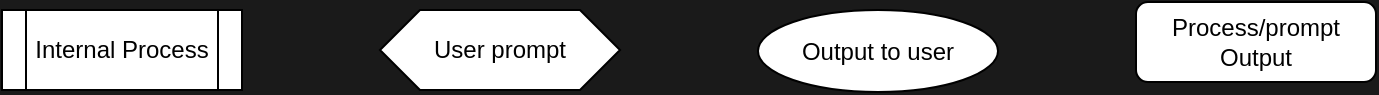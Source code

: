 <mxfile>
    <diagram id="nWH30_r-ms6PAIaMlYOr" name="Page-1">
        <mxGraphModel dx="832" dy="461" grid="0" gridSize="10" guides="1" tooltips="1" connect="1" arrows="1" fold="1" page="1" pageScale="1" pageWidth="827" pageHeight="1169" background="#1A1A1A" math="0" shadow="0">
            <root>
                <mxCell id="0"/>
                <mxCell id="1" parent="0"/>
                <mxCell id="27" value="Internal Process" style="shape=process;whiteSpace=wrap;html=1;backgroundOutline=1;fillColor=default;" parent="1" vertex="1">
                    <mxGeometry x="12" y="20" width="120" height="40" as="geometry"/>
                </mxCell>
                <mxCell id="28" value="User prompt" style="shape=hexagon;perimeter=hexagonPerimeter2;whiteSpace=wrap;html=1;fixedSize=1;fillColor=default;" parent="1" vertex="1">
                    <mxGeometry x="201" y="20" width="120" height="40" as="geometry"/>
                </mxCell>
                <mxCell id="30" value="Output to user" style="ellipse;whiteSpace=wrap;html=1;fillColor=default;" parent="1" vertex="1">
                    <mxGeometry x="390" y="20" width="120" height="41" as="geometry"/>
                </mxCell>
                <mxCell id="MjqgWRw1ivJSiCKoIIC5-31" value="Process/prompt Output" style="rounded=1;whiteSpace=wrap;html=1;fillColor=default;" parent="1" vertex="1">
                    <mxGeometry x="579" y="16" width="120" height="40" as="geometry"/>
                </mxCell>
            </root>
        </mxGraphModel>
    </diagram>
    <diagram id="9dHvSKLwHiDBOnPTO17J" name="git_tool commit &lt;commit message&gt;">
        <mxGraphModel dx="574" dy="318" grid="0" gridSize="10" guides="1" tooltips="1" connect="1" arrows="1" fold="1" page="1" pageScale="1" pageWidth="827" pageHeight="1169" math="0" shadow="0">
            <root>
                <mxCell id="0"/>
                <mxCell id="1" parent="0"/>
                <mxCell id="MIM-9VmJArqAoa5QXxbN-2" style="edgeStyle=none;html=1;exitX=1;exitY=0.5;exitDx=0;exitDy=0;entryX=0;entryY=0.5;entryDx=0;entryDy=0;" parent="1" source="sfK1TGOff2ylHTSyvKg--1" target="MIM-9VmJArqAoa5QXxbN-1" edge="1">
                    <mxGeometry relative="1" as="geometry"/>
                </mxCell>
                <mxCell id="bGzOFj6ByC5SpeP-TXd0-4" style="edgeStyle=none;html=1;exitX=0.5;exitY=1;exitDx=0;exitDy=0;" parent="1" source="sfK1TGOff2ylHTSyvKg--1" target="bGzOFj6ByC5SpeP-TXd0-2" edge="1">
                    <mxGeometry relative="1" as="geometry"/>
                </mxCell>
                <mxCell id="G9Goy8cFlfpVDEPpymwl-7" style="edgeStyle=none;html=1;exitX=0.5;exitY=0;exitDx=0;exitDy=0;entryX=0.5;entryY=1;entryDx=0;entryDy=0;" parent="1" source="sfK1TGOff2ylHTSyvKg--1" target="G9Goy8cFlfpVDEPpymwl-6" edge="1">
                    <mxGeometry relative="1" as="geometry"/>
                </mxCell>
                <mxCell id="G9Goy8cFlfpVDEPpymwl-9" style="edgeStyle=none;html=1;exitX=1;exitY=0.25;exitDx=0;exitDy=0;entryX=0.5;entryY=1;entryDx=0;entryDy=0;" parent="1" source="sfK1TGOff2ylHTSyvKg--1" target="G9Goy8cFlfpVDEPpymwl-8" edge="1">
                    <mxGeometry relative="1" as="geometry">
                        <Array as="points">
                            <mxPoint x="168" y="271"/>
                            <mxPoint x="165" y="234"/>
                            <mxPoint x="279" y="234"/>
                        </Array>
                    </mxGeometry>
                </mxCell>
                <mxCell id="sfK1TGOff2ylHTSyvKg--1" value="&lt;b&gt;(START)&lt;/b&gt;&lt;br&gt;Check files to commit" style="shape=process;whiteSpace=wrap;html=1;backgroundOutline=1;fillColor=default;" parent="1" vertex="1">
                    <mxGeometry x="19" y="258" width="120" height="60" as="geometry"/>
                </mxCell>
                <mxCell id="qzBhaAkiCAFHcQmLcnS1-2" style="edgeStyle=none;html=1;exitX=1;exitY=0.5;exitDx=0;exitDy=0;entryX=0;entryY=0.5;entryDx=0;entryDy=0;" parent="1" source="MIM-9VmJArqAoa5QXxbN-1" target="qzBhaAkiCAFHcQmLcnS1-1" edge="1">
                    <mxGeometry relative="1" as="geometry"/>
                </mxCell>
                <mxCell id="MIM-9VmJArqAoa5QXxbN-1" value="No files to commit" style="rounded=1;whiteSpace=wrap;html=1;fillColor=default;" parent="1" vertex="1">
                    <mxGeometry x="219" y="258" width="120" height="60" as="geometry"/>
                </mxCell>
                <mxCell id="qzBhaAkiCAFHcQmLcnS1-6" style="edgeStyle=none;html=1;exitX=1;exitY=0.5;exitDx=0;exitDy=0;entryX=0.5;entryY=0;entryDx=0;entryDy=0;" parent="1" source="qzBhaAkiCAFHcQmLcnS1-1" target="G9Goy8cFlfpVDEPpymwl-15" edge="1">
                    <mxGeometry relative="1" as="geometry">
                        <mxPoint x="714" y="556" as="targetPoint"/>
                        <Array as="points">
                            <mxPoint x="708" y="290"/>
                        </Array>
                    </mxGeometry>
                </mxCell>
                <mxCell id="qzBhaAkiCAFHcQmLcnS1-1" value="Tell user there is nothing to comiit" style="ellipse;whiteSpace=wrap;html=1;fillColor=default;" parent="1" vertex="1">
                    <mxGeometry x="419" y="258" width="120" height="60" as="geometry"/>
                </mxCell>
                <mxCell id="G9Goy8cFlfpVDEPpymwl-2" style="edgeStyle=none;html=1;exitX=1;exitY=0.5;exitDx=0;exitDy=0;entryX=0;entryY=0.5;entryDx=0;entryDy=0;" parent="1" source="bGzOFj6ByC5SpeP-TXd0-1" target="G9Goy8cFlfpVDEPpymwl-1" edge="1">
                    <mxGeometry relative="1" as="geometry"/>
                </mxCell>
                <mxCell id="G9Goy8cFlfpVDEPpymwl-5" style="edgeStyle=none;html=1;exitX=0.5;exitY=1;exitDx=0;exitDy=0;" parent="1" source="bGzOFj6ByC5SpeP-TXd0-1" target="G9Goy8cFlfpVDEPpymwl-4" edge="1">
                    <mxGeometry relative="1" as="geometry"/>
                </mxCell>
                <mxCell id="bGzOFj6ByC5SpeP-TXd0-1" value="Prompt user to choose files to commit&amp;nbsp;" style="shape=hexagon;perimeter=hexagonPerimeter2;whiteSpace=wrap;html=1;fixedSize=1;fillColor=default;" parent="1" vertex="1">
                    <mxGeometry x="219" y="363" width="120" height="80" as="geometry"/>
                </mxCell>
                <mxCell id="bGzOFj6ByC5SpeP-TXd0-3" style="edgeStyle=none;html=1;exitX=1;exitY=0.5;exitDx=0;exitDy=0;" parent="1" source="bGzOFj6ByC5SpeP-TXd0-2" target="bGzOFj6ByC5SpeP-TXd0-1" edge="1">
                    <mxGeometry relative="1" as="geometry"/>
                </mxCell>
                <mxCell id="bGzOFj6ByC5SpeP-TXd0-2" value="files to commit found" style="rounded=1;whiteSpace=wrap;html=1;fillColor=default;" parent="1" vertex="1">
                    <mxGeometry x="19" y="373" width="120" height="60" as="geometry"/>
                </mxCell>
                <mxCell id="G9Goy8cFlfpVDEPpymwl-3" style="edgeStyle=none;html=1;exitX=1;exitY=0.5;exitDx=0;exitDy=0;entryX=0;entryY=0;entryDx=0;entryDy=0;" parent="1" source="G9Goy8cFlfpVDEPpymwl-1" target="G9Goy8cFlfpVDEPpymwl-15" edge="1">
                    <mxGeometry relative="1" as="geometry">
                        <mxPoint x="694" y="576" as="targetPoint"/>
                        <Array as="points">
                            <mxPoint x="673" y="406"/>
                        </Array>
                    </mxGeometry>
                </mxCell>
                <mxCell id="G9Goy8cFlfpVDEPpymwl-1" value="Blank input or wrong file" style="rounded=1;whiteSpace=wrap;html=1;fillColor=default;" parent="1" vertex="1">
                    <mxGeometry x="419" y="373" width="120" height="60" as="geometry"/>
                </mxCell>
                <mxCell id="G9Goy8cFlfpVDEPpymwl-19" style="edgeStyle=none;html=1;exitX=0;exitY=0.5;exitDx=0;exitDy=0;entryX=1;entryY=0.5;entryDx=0;entryDy=0;" parent="1" source="G9Goy8cFlfpVDEPpymwl-4" target="G9Goy8cFlfpVDEPpymwl-18" edge="1">
                    <mxGeometry relative="1" as="geometry"/>
                </mxCell>
                <mxCell id="G9Goy8cFlfpVDEPpymwl-4" value="Chossen files" style="rounded=1;whiteSpace=wrap;html=1;fillColor=default;" parent="1" vertex="1">
                    <mxGeometry x="219" y="488" width="120" height="60" as="geometry"/>
                </mxCell>
                <mxCell id="G9Goy8cFlfpVDEPpymwl-12" style="edgeStyle=none;html=1;exitX=0.5;exitY=0;exitDx=0;exitDy=0;" parent="1" source="G9Goy8cFlfpVDEPpymwl-6" edge="1">
                    <mxGeometry relative="1" as="geometry">
                        <mxPoint x="79" y="89" as="targetPoint"/>
                    </mxGeometry>
                </mxCell>
                <mxCell id="G9Goy8cFlfpVDEPpymwl-6" value="Not a git repo" style="rounded=1;whiteSpace=wrap;html=1;fillColor=default;" parent="1" vertex="1">
                    <mxGeometry x="19" y="143" width="120" height="60" as="geometry"/>
                </mxCell>
                <mxCell id="G9Goy8cFlfpVDEPpymwl-13" style="edgeStyle=none;html=1;exitX=1;exitY=0.5;exitDx=0;exitDy=0;entryX=0;entryY=0.5;entryDx=0;entryDy=0;" parent="1" source="G9Goy8cFlfpVDEPpymwl-8" target="G9Goy8cFlfpVDEPpymwl-11" edge="1">
                    <mxGeometry relative="1" as="geometry"/>
                </mxCell>
                <mxCell id="G9Goy8cFlfpVDEPpymwl-8" value="Git not installed on machine" style="rounded=1;whiteSpace=wrap;html=1;fillColor=default;" parent="1" vertex="1">
                    <mxGeometry x="219" y="143" width="120" height="60" as="geometry"/>
                </mxCell>
                <mxCell id="G9Goy8cFlfpVDEPpymwl-17" style="edgeStyle=none;html=1;exitX=1;exitY=0.5;exitDx=0;exitDy=0;entryX=1;entryY=0;entryDx=0;entryDy=0;" parent="1" source="G9Goy8cFlfpVDEPpymwl-10" target="G9Goy8cFlfpVDEPpymwl-15" edge="1">
                    <mxGeometry relative="1" as="geometry">
                        <Array as="points">
                            <mxPoint x="792" y="58"/>
                            <mxPoint x="788" y="526"/>
                        </Array>
                    </mxGeometry>
                </mxCell>
                <mxCell id="G9Goy8cFlfpVDEPpymwl-10" value="Tell user that this is not a git repo" style="ellipse;whiteSpace=wrap;html=1;fillColor=default;" parent="1" vertex="1">
                    <mxGeometry x="19" y="28" width="120" height="60" as="geometry"/>
                </mxCell>
                <mxCell id="G9Goy8cFlfpVDEPpymwl-16" style="edgeStyle=none;html=1;exitX=1;exitY=0.5;exitDx=0;exitDy=0;entryX=0.675;entryY=0.05;entryDx=0;entryDy=0;entryPerimeter=0;" parent="1" source="G9Goy8cFlfpVDEPpymwl-11" target="G9Goy8cFlfpVDEPpymwl-15" edge="1">
                    <mxGeometry relative="1" as="geometry">
                        <Array as="points">
                            <mxPoint x="736" y="176"/>
                        </Array>
                    </mxGeometry>
                </mxCell>
                <mxCell id="G9Goy8cFlfpVDEPpymwl-11" value="Tell user git is not installed. git instruction to install git" style="ellipse;whiteSpace=wrap;html=1;fillColor=default;" parent="1" vertex="1">
                    <mxGeometry x="419" y="143" width="210" height="60" as="geometry"/>
                </mxCell>
                <mxCell id="G9Goy8cFlfpVDEPpymwl-15" value="Exit Program" style="ellipse;whiteSpace=wrap;html=1;aspect=fixed;fillColor=default;" parent="1" vertex="1">
                    <mxGeometry x="704" y="589" width="80" height="80" as="geometry"/>
                </mxCell>
                <mxCell id="G9Goy8cFlfpVDEPpymwl-21" style="edgeStyle=none;html=1;exitX=0.5;exitY=1;exitDx=0;exitDy=0;" parent="1" source="G9Goy8cFlfpVDEPpymwl-18" target="G9Goy8cFlfpVDEPpymwl-20" edge="1">
                    <mxGeometry relative="1" as="geometry"/>
                </mxCell>
                <mxCell id="G9Goy8cFlfpVDEPpymwl-18" value="git add the choosen files" style="shape=process;whiteSpace=wrap;html=1;backgroundOutline=1;fillColor=default;" parent="1" vertex="1">
                    <mxGeometry x="19" y="488" width="120" height="60" as="geometry"/>
                </mxCell>
                <mxCell id="G9Goy8cFlfpVDEPpymwl-24" style="edgeStyle=none;html=1;exitX=1;exitY=0.5;exitDx=0;exitDy=0;" parent="1" source="G9Goy8cFlfpVDEPpymwl-20" target="G9Goy8cFlfpVDEPpymwl-22" edge="1">
                    <mxGeometry relative="1" as="geometry"/>
                </mxCell>
                <mxCell id="G9Goy8cFlfpVDEPpymwl-25" style="edgeStyle=none;html=1;exitX=0.75;exitY=1;exitDx=0;exitDy=0;entryX=0;entryY=0.5;entryDx=0;entryDy=0;" parent="1" source="G9Goy8cFlfpVDEPpymwl-20" target="G9Goy8cFlfpVDEPpymwl-23" edge="1">
                    <mxGeometry relative="1" as="geometry">
                        <Array as="points">
                            <mxPoint x="109" y="684"/>
                            <mxPoint x="184" y="684"/>
                            <mxPoint x="182" y="744"/>
                        </Array>
                    </mxGeometry>
                </mxCell>
                <mxCell id="G9Goy8cFlfpVDEPpymwl-37" style="edgeStyle=none;html=1;exitX=0.5;exitY=1;exitDx=0;exitDy=0;entryX=0.5;entryY=0;entryDx=0;entryDy=0;" parent="1" source="G9Goy8cFlfpVDEPpymwl-20" target="G9Goy8cFlfpVDEPpymwl-36" edge="1">
                    <mxGeometry relative="1" as="geometry"/>
                </mxCell>
                <mxCell id="G9Goy8cFlfpVDEPpymwl-20" value="git commit with the commit message (signed)" style="shape=process;whiteSpace=wrap;html=1;backgroundOutline=1;fillColor=default;" parent="1" vertex="1">
                    <mxGeometry x="19" y="602" width="120" height="60" as="geometry"/>
                </mxCell>
                <mxCell id="G9Goy8cFlfpVDEPpymwl-27" style="edgeStyle=none;html=1;exitX=1;exitY=0.5;exitDx=0;exitDy=0;entryX=0;entryY=0.5;entryDx=0;entryDy=0;" parent="1" source="G9Goy8cFlfpVDEPpymwl-22" target="G9Goy8cFlfpVDEPpymwl-26" edge="1">
                    <mxGeometry relative="1" as="geometry"/>
                </mxCell>
                <mxCell id="G9Goy8cFlfpVDEPpymwl-22" value="gpg not found on machince&lt;br&gt;(auto signing is on)" style="rounded=1;whiteSpace=wrap;html=1;fillColor=default;" parent="1" vertex="1">
                    <mxGeometry x="219" y="602" width="120" height="60" as="geometry"/>
                </mxCell>
                <mxCell id="G9Goy8cFlfpVDEPpymwl-30" style="edgeStyle=none;html=1;exitX=1;exitY=0.5;exitDx=0;exitDy=0;" parent="1" source="G9Goy8cFlfpVDEPpymwl-23" target="G9Goy8cFlfpVDEPpymwl-29" edge="1">
                    <mxGeometry relative="1" as="geometry"/>
                </mxCell>
                <mxCell id="G9Goy8cFlfpVDEPpymwl-23" value="No gpg keys found&lt;br&gt;(auto signing is on)" style="rounded=1;whiteSpace=wrap;html=1;fillColor=default;" parent="1" vertex="1">
                    <mxGeometry x="219" y="716" width="120" height="60" as="geometry"/>
                </mxCell>
                <mxCell id="G9Goy8cFlfpVDEPpymwl-28" style="edgeStyle=none;html=1;exitX=1;exitY=0.5;exitDx=0;exitDy=0;entryX=0;entryY=0.5;entryDx=0;entryDy=0;" parent="1" source="G9Goy8cFlfpVDEPpymwl-26" target="G9Goy8cFlfpVDEPpymwl-15" edge="1">
                    <mxGeometry relative="1" as="geometry"/>
                </mxCell>
                <mxCell id="G9Goy8cFlfpVDEPpymwl-26" value="Tell user gpg is not installed. give instruction to install gpg" style="ellipse;whiteSpace=wrap;html=1;fillColor=default;" parent="1" vertex="1">
                    <mxGeometry x="394" y="602" width="210" height="60" as="geometry"/>
                </mxCell>
                <mxCell id="G9Goy8cFlfpVDEPpymwl-32" style="edgeStyle=none;html=1;exitX=1;exitY=0.5;exitDx=0;exitDy=0;entryX=0;entryY=0.5;entryDx=0;entryDy=0;" parent="1" source="G9Goy8cFlfpVDEPpymwl-29" target="G9Goy8cFlfpVDEPpymwl-31" edge="1">
                    <mxGeometry relative="1" as="geometry"/>
                </mxCell>
                <mxCell id="G9Goy8cFlfpVDEPpymwl-35" style="edgeStyle=none;html=1;exitX=0.5;exitY=1;exitDx=0;exitDy=0;" parent="1" source="G9Goy8cFlfpVDEPpymwl-29" target="G9Goy8cFlfpVDEPpymwl-34" edge="1">
                    <mxGeometry relative="1" as="geometry"/>
                </mxCell>
                <mxCell id="G9Goy8cFlfpVDEPpymwl-29" value="Prompt user ask to commit without gpg signnature" style="shape=hexagon;perimeter=hexagonPerimeter2;whiteSpace=wrap;html=1;fixedSize=1;fillColor=default;" parent="1" vertex="1">
                    <mxGeometry x="419" y="706" width="120" height="80" as="geometry"/>
                </mxCell>
                <mxCell id="G9Goy8cFlfpVDEPpymwl-33" style="edgeStyle=none;html=1;exitX=0.75;exitY=0;exitDx=0;exitDy=0;" parent="1" source="G9Goy8cFlfpVDEPpymwl-31" target="G9Goy8cFlfpVDEPpymwl-15" edge="1">
                    <mxGeometry relative="1" as="geometry"/>
                </mxCell>
                <mxCell id="G9Goy8cFlfpVDEPpymwl-31" value="&lt;b&gt;NO &lt;/b&gt;&lt;br&gt;(give instruction site for gpg setup)" style="rounded=1;whiteSpace=wrap;html=1;fillColor=default;" parent="1" vertex="1">
                    <mxGeometry x="576" y="716" width="120" height="60" as="geometry"/>
                </mxCell>
                <mxCell id="G9Goy8cFlfpVDEPpymwl-40" style="edgeStyle=none;html=1;exitX=0;exitY=0.5;exitDx=0;exitDy=0;" parent="1" source="G9Goy8cFlfpVDEPpymwl-34" target="G9Goy8cFlfpVDEPpymwl-38" edge="1">
                    <mxGeometry relative="1" as="geometry"/>
                </mxCell>
                <mxCell id="G9Goy8cFlfpVDEPpymwl-34" value="YES" style="rounded=1;whiteSpace=wrap;html=1;fillColor=default;" parent="1" vertex="1">
                    <mxGeometry x="419" y="830" width="120" height="60" as="geometry"/>
                </mxCell>
                <mxCell id="G9Goy8cFlfpVDEPpymwl-39" style="edgeStyle=none;html=1;exitX=0.5;exitY=1;exitDx=0;exitDy=0;entryX=0.5;entryY=0;entryDx=0;entryDy=0;" parent="1" source="G9Goy8cFlfpVDEPpymwl-36" target="G9Goy8cFlfpVDEPpymwl-38" edge="1">
                    <mxGeometry relative="1" as="geometry"/>
                </mxCell>
                <mxCell id="G9Goy8cFlfpVDEPpymwl-36" value="commit successful" style="rounded=1;whiteSpace=wrap;html=1;fillColor=default;" parent="1" vertex="1">
                    <mxGeometry x="19" y="716" width="120" height="60" as="geometry"/>
                </mxCell>
                <mxCell id="G9Goy8cFlfpVDEPpymwl-46" style="edgeStyle=none;html=1;exitX=0.5;exitY=1;exitDx=0;exitDy=0;entryX=0.5;entryY=0;entryDx=0;entryDy=0;" parent="1" source="G9Goy8cFlfpVDEPpymwl-38" target="G9Goy8cFlfpVDEPpymwl-42" edge="1">
                    <mxGeometry relative="1" as="geometry"/>
                </mxCell>
                <mxCell id="G9Goy8cFlfpVDEPpymwl-48" style="edgeStyle=none;html=1;exitX=0.75;exitY=1;exitDx=0;exitDy=0;entryX=0;entryY=0.5;entryDx=0;entryDy=0;" parent="1" source="G9Goy8cFlfpVDEPpymwl-38" target="G9Goy8cFlfpVDEPpymwl-43" edge="1">
                    <mxGeometry relative="1" as="geometry">
                        <Array as="points">
                            <mxPoint x="111" y="910"/>
                            <mxPoint x="194" y="910"/>
                            <mxPoint x="194" y="974"/>
                        </Array>
                    </mxGeometry>
                </mxCell>
                <mxCell id="G9Goy8cFlfpVDEPpymwl-38" value="git push to remote repo" style="shape=process;whiteSpace=wrap;html=1;backgroundOutline=1;fillColor=default;" parent="1" vertex="1">
                    <mxGeometry x="19" y="830" width="120" height="60" as="geometry"/>
                </mxCell>
                <mxCell id="G9Goy8cFlfpVDEPpymwl-49" style="edgeStyle=none;html=1;exitX=0.5;exitY=1;exitDx=0;exitDy=0;" parent="1" source="G9Goy8cFlfpVDEPpymwl-42" target="G9Goy8cFlfpVDEPpymwl-44" edge="1">
                    <mxGeometry relative="1" as="geometry"/>
                </mxCell>
                <mxCell id="G9Goy8cFlfpVDEPpymwl-42" value="Sucsseful" style="rounded=1;whiteSpace=wrap;html=1;fillColor=default;" parent="1" vertex="1">
                    <mxGeometry x="19" y="944" width="120" height="60" as="geometry"/>
                </mxCell>
                <mxCell id="G9Goy8cFlfpVDEPpymwl-50" style="edgeStyle=none;html=1;exitX=1;exitY=0.5;exitDx=0;exitDy=0;entryX=0;entryY=0.5;entryDx=0;entryDy=0;" parent="1" source="G9Goy8cFlfpVDEPpymwl-43" target="G9Goy8cFlfpVDEPpymwl-45" edge="1">
                    <mxGeometry relative="1" as="geometry"/>
                </mxCell>
                <mxCell id="G9Goy8cFlfpVDEPpymwl-43" value="No Internet" style="rounded=1;whiteSpace=wrap;html=1;fillColor=default;" parent="1" vertex="1">
                    <mxGeometry x="219" y="944" width="120" height="60" as="geometry"/>
                </mxCell>
                <mxCell id="G9Goy8cFlfpVDEPpymwl-51" style="edgeStyle=none;html=1;exitX=1;exitY=0.5;exitDx=0;exitDy=0;entryX=1;entryY=1;entryDx=0;entryDy=0;" parent="1" source="G9Goy8cFlfpVDEPpymwl-44" target="G9Goy8cFlfpVDEPpymwl-15" edge="1">
                    <mxGeometry relative="1" as="geometry">
                        <mxPoint x="695" y="956" as="targetPoint"/>
                        <Array as="points">
                            <mxPoint x="779" y="1093"/>
                        </Array>
                    </mxGeometry>
                </mxCell>
                <mxCell id="G9Goy8cFlfpVDEPpymwl-44" value="Tell user files successfully pushed&lt;br&gt;to remote repo" style="ellipse;whiteSpace=wrap;html=1;fillColor=default;" parent="1" vertex="1">
                    <mxGeometry x="19" y="1058" width="120" height="60" as="geometry"/>
                </mxCell>
                <mxCell id="G9Goy8cFlfpVDEPpymwl-52" style="edgeStyle=none;html=1;exitX=1;exitY=0.5;exitDx=0;exitDy=0;entryX=0.5;entryY=1;entryDx=0;entryDy=0;" parent="1" source="G9Goy8cFlfpVDEPpymwl-45" target="G9Goy8cFlfpVDEPpymwl-15" edge="1">
                    <mxGeometry relative="1" as="geometry">
                        <Array as="points">
                            <mxPoint x="737" y="974"/>
                        </Array>
                    </mxGeometry>
                </mxCell>
                <mxCell id="G9Goy8cFlfpVDEPpymwl-45" value="Tell user push failed&lt;br&gt;(connect to internet)&lt;br&gt;(run git push manually)" style="ellipse;whiteSpace=wrap;html=1;fillColor=default;" parent="1" vertex="1">
                    <mxGeometry x="419" y="930.5" width="120" height="87" as="geometry"/>
                </mxCell>
            </root>
        </mxGraphModel>
    </diagram>
    <diagram name="git_tool commit &lt;commit message&gt; local" id="NdvytCz0SGyjxzjT3MOq">
        <mxGraphModel dx="832" dy="461" grid="0" gridSize="10" guides="1" tooltips="1" connect="1" arrows="1" fold="1" page="1" pageScale="1" pageWidth="827" pageHeight="1169" math="0" shadow="0">
            <root>
                <mxCell id="TpVAjZkZClyFQ1rAe1Oj-0"/>
                <mxCell id="TpVAjZkZClyFQ1rAe1Oj-1" parent="TpVAjZkZClyFQ1rAe1Oj-0"/>
                <mxCell id="TpVAjZkZClyFQ1rAe1Oj-2" style="edgeStyle=none;html=1;exitX=1;exitY=0.5;exitDx=0;exitDy=0;entryX=0;entryY=0.5;entryDx=0;entryDy=0;" edge="1" parent="TpVAjZkZClyFQ1rAe1Oj-1" source="TpVAjZkZClyFQ1rAe1Oj-6" target="TpVAjZkZClyFQ1rAe1Oj-8">
                    <mxGeometry relative="1" as="geometry"/>
                </mxCell>
                <mxCell id="TpVAjZkZClyFQ1rAe1Oj-3" style="edgeStyle=none;html=1;exitX=0.5;exitY=1;exitDx=0;exitDy=0;" edge="1" parent="TpVAjZkZClyFQ1rAe1Oj-1" source="TpVAjZkZClyFQ1rAe1Oj-6" target="TpVAjZkZClyFQ1rAe1Oj-15">
                    <mxGeometry relative="1" as="geometry"/>
                </mxCell>
                <mxCell id="TpVAjZkZClyFQ1rAe1Oj-4" style="edgeStyle=none;html=1;exitX=0.5;exitY=0;exitDx=0;exitDy=0;entryX=0.5;entryY=1;entryDx=0;entryDy=0;" edge="1" parent="TpVAjZkZClyFQ1rAe1Oj-1" source="TpVAjZkZClyFQ1rAe1Oj-6" target="TpVAjZkZClyFQ1rAe1Oj-21">
                    <mxGeometry relative="1" as="geometry"/>
                </mxCell>
                <mxCell id="TpVAjZkZClyFQ1rAe1Oj-5" style="edgeStyle=none;html=1;exitX=1;exitY=0.25;exitDx=0;exitDy=0;entryX=0.5;entryY=1;entryDx=0;entryDy=0;" edge="1" parent="TpVAjZkZClyFQ1rAe1Oj-1" source="TpVAjZkZClyFQ1rAe1Oj-6" target="TpVAjZkZClyFQ1rAe1Oj-23">
                    <mxGeometry relative="1" as="geometry">
                        <Array as="points">
                            <mxPoint x="168" y="271"/>
                            <mxPoint x="165" y="234"/>
                            <mxPoint x="279" y="234"/>
                        </Array>
                    </mxGeometry>
                </mxCell>
                <mxCell id="TpVAjZkZClyFQ1rAe1Oj-6" value="&lt;b&gt;(START)&lt;/b&gt;&lt;br&gt;Check files to commit" style="shape=process;whiteSpace=wrap;html=1;backgroundOutline=1;fillColor=default;" vertex="1" parent="TpVAjZkZClyFQ1rAe1Oj-1">
                    <mxGeometry x="19" y="258" width="120" height="60" as="geometry"/>
                </mxCell>
                <mxCell id="TpVAjZkZClyFQ1rAe1Oj-7" style="edgeStyle=none;html=1;exitX=1;exitY=0.5;exitDx=0;exitDy=0;entryX=0;entryY=0.5;entryDx=0;entryDy=0;" edge="1" parent="TpVAjZkZClyFQ1rAe1Oj-1" source="TpVAjZkZClyFQ1rAe1Oj-8" target="TpVAjZkZClyFQ1rAe1Oj-10">
                    <mxGeometry relative="1" as="geometry"/>
                </mxCell>
                <mxCell id="TpVAjZkZClyFQ1rAe1Oj-8" value="No files to commit" style="rounded=1;whiteSpace=wrap;html=1;fillColor=default;" vertex="1" parent="TpVAjZkZClyFQ1rAe1Oj-1">
                    <mxGeometry x="219" y="258" width="120" height="60" as="geometry"/>
                </mxCell>
                <mxCell id="TpVAjZkZClyFQ1rAe1Oj-9" style="edgeStyle=none;html=1;exitX=1;exitY=0.5;exitDx=0;exitDy=0;entryX=0.5;entryY=0;entryDx=0;entryDy=0;" edge="1" parent="TpVAjZkZClyFQ1rAe1Oj-1" source="TpVAjZkZClyFQ1rAe1Oj-10" target="TpVAjZkZClyFQ1rAe1Oj-28">
                    <mxGeometry relative="1" as="geometry">
                        <mxPoint x="714" y="556" as="targetPoint"/>
                        <Array as="points">
                            <mxPoint x="708" y="290"/>
                        </Array>
                    </mxGeometry>
                </mxCell>
                <mxCell id="TpVAjZkZClyFQ1rAe1Oj-10" value="Tell user there is nothing to comiit" style="ellipse;whiteSpace=wrap;html=1;fillColor=default;" vertex="1" parent="TpVAjZkZClyFQ1rAe1Oj-1">
                    <mxGeometry x="419" y="258" width="120" height="60" as="geometry"/>
                </mxCell>
                <mxCell id="TpVAjZkZClyFQ1rAe1Oj-11" style="edgeStyle=none;html=1;exitX=1;exitY=0.5;exitDx=0;exitDy=0;entryX=0;entryY=0.5;entryDx=0;entryDy=0;" edge="1" parent="TpVAjZkZClyFQ1rAe1Oj-1" source="TpVAjZkZClyFQ1rAe1Oj-13" target="TpVAjZkZClyFQ1rAe1Oj-17">
                    <mxGeometry relative="1" as="geometry"/>
                </mxCell>
                <mxCell id="TpVAjZkZClyFQ1rAe1Oj-12" style="edgeStyle=none;html=1;exitX=0.5;exitY=1;exitDx=0;exitDy=0;" edge="1" parent="TpVAjZkZClyFQ1rAe1Oj-1" source="TpVAjZkZClyFQ1rAe1Oj-13" target="TpVAjZkZClyFQ1rAe1Oj-19">
                    <mxGeometry relative="1" as="geometry"/>
                </mxCell>
                <mxCell id="TpVAjZkZClyFQ1rAe1Oj-13" value="Prompt user to choose files to commit&amp;nbsp;" style="shape=hexagon;perimeter=hexagonPerimeter2;whiteSpace=wrap;html=1;fixedSize=1;fillColor=default;" vertex="1" parent="TpVAjZkZClyFQ1rAe1Oj-1">
                    <mxGeometry x="219" y="363" width="120" height="80" as="geometry"/>
                </mxCell>
                <mxCell id="TpVAjZkZClyFQ1rAe1Oj-14" style="edgeStyle=none;html=1;exitX=1;exitY=0.5;exitDx=0;exitDy=0;" edge="1" parent="TpVAjZkZClyFQ1rAe1Oj-1" source="TpVAjZkZClyFQ1rAe1Oj-15" target="TpVAjZkZClyFQ1rAe1Oj-13">
                    <mxGeometry relative="1" as="geometry"/>
                </mxCell>
                <mxCell id="TpVAjZkZClyFQ1rAe1Oj-15" value="files to commit found" style="rounded=1;whiteSpace=wrap;html=1;fillColor=default;" vertex="1" parent="TpVAjZkZClyFQ1rAe1Oj-1">
                    <mxGeometry x="19" y="373" width="120" height="60" as="geometry"/>
                </mxCell>
                <mxCell id="TpVAjZkZClyFQ1rAe1Oj-16" style="edgeStyle=none;html=1;exitX=1;exitY=0.5;exitDx=0;exitDy=0;entryX=0;entryY=0;entryDx=0;entryDy=0;" edge="1" parent="TpVAjZkZClyFQ1rAe1Oj-1" source="TpVAjZkZClyFQ1rAe1Oj-17" target="TpVAjZkZClyFQ1rAe1Oj-28">
                    <mxGeometry relative="1" as="geometry">
                        <mxPoint x="694" y="576" as="targetPoint"/>
                        <Array as="points">
                            <mxPoint x="673" y="406"/>
                        </Array>
                    </mxGeometry>
                </mxCell>
                <mxCell id="TpVAjZkZClyFQ1rAe1Oj-17" value="Blank input or wrong file" style="rounded=1;whiteSpace=wrap;html=1;fillColor=default;" vertex="1" parent="TpVAjZkZClyFQ1rAe1Oj-1">
                    <mxGeometry x="419" y="373" width="120" height="60" as="geometry"/>
                </mxCell>
                <mxCell id="TpVAjZkZClyFQ1rAe1Oj-18" style="edgeStyle=none;html=1;exitX=0;exitY=0.5;exitDx=0;exitDy=0;entryX=1;entryY=0.5;entryDx=0;entryDy=0;" edge="1" parent="TpVAjZkZClyFQ1rAe1Oj-1" source="TpVAjZkZClyFQ1rAe1Oj-19" target="TpVAjZkZClyFQ1rAe1Oj-30">
                    <mxGeometry relative="1" as="geometry"/>
                </mxCell>
                <mxCell id="TpVAjZkZClyFQ1rAe1Oj-19" value="Chossen files" style="rounded=1;whiteSpace=wrap;html=1;fillColor=default;" vertex="1" parent="TpVAjZkZClyFQ1rAe1Oj-1">
                    <mxGeometry x="219" y="488" width="120" height="60" as="geometry"/>
                </mxCell>
                <mxCell id="TpVAjZkZClyFQ1rAe1Oj-20" style="edgeStyle=none;html=1;exitX=0.5;exitY=0;exitDx=0;exitDy=0;" edge="1" parent="TpVAjZkZClyFQ1rAe1Oj-1" source="TpVAjZkZClyFQ1rAe1Oj-21">
                    <mxGeometry relative="1" as="geometry">
                        <mxPoint x="79" y="89" as="targetPoint"/>
                    </mxGeometry>
                </mxCell>
                <mxCell id="TpVAjZkZClyFQ1rAe1Oj-21" value="Not a git repo" style="rounded=1;whiteSpace=wrap;html=1;fillColor=default;" vertex="1" parent="TpVAjZkZClyFQ1rAe1Oj-1">
                    <mxGeometry x="19" y="143" width="120" height="60" as="geometry"/>
                </mxCell>
                <mxCell id="TpVAjZkZClyFQ1rAe1Oj-22" style="edgeStyle=none;html=1;exitX=1;exitY=0.5;exitDx=0;exitDy=0;entryX=0;entryY=0.5;entryDx=0;entryDy=0;" edge="1" parent="TpVAjZkZClyFQ1rAe1Oj-1" source="TpVAjZkZClyFQ1rAe1Oj-23" target="TpVAjZkZClyFQ1rAe1Oj-27">
                    <mxGeometry relative="1" as="geometry"/>
                </mxCell>
                <mxCell id="TpVAjZkZClyFQ1rAe1Oj-23" value="Git not installed on machine" style="rounded=1;whiteSpace=wrap;html=1;fillColor=default;" vertex="1" parent="TpVAjZkZClyFQ1rAe1Oj-1">
                    <mxGeometry x="219" y="143" width="120" height="60" as="geometry"/>
                </mxCell>
                <mxCell id="TpVAjZkZClyFQ1rAe1Oj-24" style="edgeStyle=none;html=1;exitX=1;exitY=0.5;exitDx=0;exitDy=0;entryX=1;entryY=0;entryDx=0;entryDy=0;" edge="1" parent="TpVAjZkZClyFQ1rAe1Oj-1" source="TpVAjZkZClyFQ1rAe1Oj-25" target="TpVAjZkZClyFQ1rAe1Oj-28">
                    <mxGeometry relative="1" as="geometry">
                        <Array as="points">
                            <mxPoint x="792" y="58"/>
                            <mxPoint x="788" y="526"/>
                        </Array>
                    </mxGeometry>
                </mxCell>
                <mxCell id="TpVAjZkZClyFQ1rAe1Oj-25" value="Tell user that this is not a git repo" style="ellipse;whiteSpace=wrap;html=1;fillColor=default;" vertex="1" parent="TpVAjZkZClyFQ1rAe1Oj-1">
                    <mxGeometry x="19" y="28" width="120" height="60" as="geometry"/>
                </mxCell>
                <mxCell id="TpVAjZkZClyFQ1rAe1Oj-26" style="edgeStyle=none;html=1;exitX=1;exitY=0.5;exitDx=0;exitDy=0;entryX=0.675;entryY=0.05;entryDx=0;entryDy=0;entryPerimeter=0;" edge="1" parent="TpVAjZkZClyFQ1rAe1Oj-1" source="TpVAjZkZClyFQ1rAe1Oj-27" target="TpVAjZkZClyFQ1rAe1Oj-28">
                    <mxGeometry relative="1" as="geometry">
                        <Array as="points">
                            <mxPoint x="736" y="176"/>
                        </Array>
                    </mxGeometry>
                </mxCell>
                <mxCell id="TpVAjZkZClyFQ1rAe1Oj-27" value="Tell user git is not installed. git instruction to install git" style="ellipse;whiteSpace=wrap;html=1;fillColor=default;" vertex="1" parent="TpVAjZkZClyFQ1rAe1Oj-1">
                    <mxGeometry x="419" y="143" width="210" height="60" as="geometry"/>
                </mxCell>
                <mxCell id="TpVAjZkZClyFQ1rAe1Oj-28" value="Exit Program" style="ellipse;whiteSpace=wrap;html=1;aspect=fixed;fillColor=default;" vertex="1" parent="TpVAjZkZClyFQ1rAe1Oj-1">
                    <mxGeometry x="704" y="589" width="80" height="80" as="geometry"/>
                </mxCell>
                <mxCell id="TpVAjZkZClyFQ1rAe1Oj-29" style="edgeStyle=none;html=1;exitX=0.5;exitY=1;exitDx=0;exitDy=0;" edge="1" parent="TpVAjZkZClyFQ1rAe1Oj-1" source="TpVAjZkZClyFQ1rAe1Oj-30" target="TpVAjZkZClyFQ1rAe1Oj-34">
                    <mxGeometry relative="1" as="geometry"/>
                </mxCell>
                <mxCell id="TpVAjZkZClyFQ1rAe1Oj-30" value="git add the choosen files" style="shape=process;whiteSpace=wrap;html=1;backgroundOutline=1;fillColor=default;" vertex="1" parent="TpVAjZkZClyFQ1rAe1Oj-1">
                    <mxGeometry x="19" y="488" width="120" height="60" as="geometry"/>
                </mxCell>
                <mxCell id="TpVAjZkZClyFQ1rAe1Oj-31" style="edgeStyle=none;html=1;exitX=1;exitY=0.5;exitDx=0;exitDy=0;" edge="1" parent="TpVAjZkZClyFQ1rAe1Oj-1" source="TpVAjZkZClyFQ1rAe1Oj-34" target="TpVAjZkZClyFQ1rAe1Oj-36">
                    <mxGeometry relative="1" as="geometry"/>
                </mxCell>
                <mxCell id="TpVAjZkZClyFQ1rAe1Oj-32" style="edgeStyle=none;html=1;exitX=0.75;exitY=1;exitDx=0;exitDy=0;entryX=0;entryY=0.5;entryDx=0;entryDy=0;" edge="1" parent="TpVAjZkZClyFQ1rAe1Oj-1" source="TpVAjZkZClyFQ1rAe1Oj-34" target="TpVAjZkZClyFQ1rAe1Oj-38">
                    <mxGeometry relative="1" as="geometry">
                        <Array as="points">
                            <mxPoint x="109" y="684"/>
                            <mxPoint x="184" y="684"/>
                            <mxPoint x="182" y="744"/>
                        </Array>
                    </mxGeometry>
                </mxCell>
                <mxCell id="TpVAjZkZClyFQ1rAe1Oj-33" style="edgeStyle=none;html=1;exitX=0.5;exitY=1;exitDx=0;exitDy=0;entryX=0.5;entryY=0;entryDx=0;entryDy=0;" edge="1" parent="TpVAjZkZClyFQ1rAe1Oj-1" source="TpVAjZkZClyFQ1rAe1Oj-34" target="TpVAjZkZClyFQ1rAe1Oj-49">
                    <mxGeometry relative="1" as="geometry"/>
                </mxCell>
                <mxCell id="TpVAjZkZClyFQ1rAe1Oj-34" value="git commit with the commit message (signed)" style="shape=process;whiteSpace=wrap;html=1;backgroundOutline=1;fillColor=default;" vertex="1" parent="TpVAjZkZClyFQ1rAe1Oj-1">
                    <mxGeometry x="19" y="602" width="120" height="60" as="geometry"/>
                </mxCell>
                <mxCell id="TpVAjZkZClyFQ1rAe1Oj-35" style="edgeStyle=none;html=1;exitX=1;exitY=0.5;exitDx=0;exitDy=0;entryX=0;entryY=0.5;entryDx=0;entryDy=0;" edge="1" parent="TpVAjZkZClyFQ1rAe1Oj-1" source="TpVAjZkZClyFQ1rAe1Oj-36" target="TpVAjZkZClyFQ1rAe1Oj-40">
                    <mxGeometry relative="1" as="geometry"/>
                </mxCell>
                <mxCell id="TpVAjZkZClyFQ1rAe1Oj-36" value="gpg not found on machince&lt;br&gt;(auto signing is on)" style="rounded=1;whiteSpace=wrap;html=1;fillColor=default;" vertex="1" parent="TpVAjZkZClyFQ1rAe1Oj-1">
                    <mxGeometry x="219" y="602" width="120" height="60" as="geometry"/>
                </mxCell>
                <mxCell id="TpVAjZkZClyFQ1rAe1Oj-37" style="edgeStyle=none;html=1;exitX=1;exitY=0.5;exitDx=0;exitDy=0;" edge="1" parent="TpVAjZkZClyFQ1rAe1Oj-1" source="TpVAjZkZClyFQ1rAe1Oj-38" target="TpVAjZkZClyFQ1rAe1Oj-43">
                    <mxGeometry relative="1" as="geometry"/>
                </mxCell>
                <mxCell id="TpVAjZkZClyFQ1rAe1Oj-38" value="No gpg keys found&lt;br&gt;(auto signing is on)" style="rounded=1;whiteSpace=wrap;html=1;fillColor=default;" vertex="1" parent="TpVAjZkZClyFQ1rAe1Oj-1">
                    <mxGeometry x="219" y="716" width="120" height="60" as="geometry"/>
                </mxCell>
                <mxCell id="TpVAjZkZClyFQ1rAe1Oj-39" style="edgeStyle=none;html=1;exitX=1;exitY=0.5;exitDx=0;exitDy=0;entryX=0;entryY=0.5;entryDx=0;entryDy=0;" edge="1" parent="TpVAjZkZClyFQ1rAe1Oj-1" source="TpVAjZkZClyFQ1rAe1Oj-40" target="TpVAjZkZClyFQ1rAe1Oj-28">
                    <mxGeometry relative="1" as="geometry"/>
                </mxCell>
                <mxCell id="TpVAjZkZClyFQ1rAe1Oj-40" value="Tell user gpg is not installed. give instruction to install gpg" style="ellipse;whiteSpace=wrap;html=1;fillColor=default;" vertex="1" parent="TpVAjZkZClyFQ1rAe1Oj-1">
                    <mxGeometry x="394" y="602" width="210" height="60" as="geometry"/>
                </mxCell>
                <mxCell id="TpVAjZkZClyFQ1rAe1Oj-41" style="edgeStyle=none;html=1;exitX=1;exitY=0.5;exitDx=0;exitDy=0;entryX=0;entryY=0.5;entryDx=0;entryDy=0;" edge="1" parent="TpVAjZkZClyFQ1rAe1Oj-1" source="TpVAjZkZClyFQ1rAe1Oj-43" target="TpVAjZkZClyFQ1rAe1Oj-45">
                    <mxGeometry relative="1" as="geometry"/>
                </mxCell>
                <mxCell id="TpVAjZkZClyFQ1rAe1Oj-42" style="edgeStyle=none;html=1;exitX=0.5;exitY=1;exitDx=0;exitDy=0;" edge="1" parent="TpVAjZkZClyFQ1rAe1Oj-1" source="TpVAjZkZClyFQ1rAe1Oj-43" target="TpVAjZkZClyFQ1rAe1Oj-47">
                    <mxGeometry relative="1" as="geometry"/>
                </mxCell>
                <mxCell id="TpVAjZkZClyFQ1rAe1Oj-43" value="Prompt user ask to commit without gpg signnature" style="shape=hexagon;perimeter=hexagonPerimeter2;whiteSpace=wrap;html=1;fixedSize=1;fillColor=default;" vertex="1" parent="TpVAjZkZClyFQ1rAe1Oj-1">
                    <mxGeometry x="419" y="706" width="120" height="80" as="geometry"/>
                </mxCell>
                <mxCell id="TpVAjZkZClyFQ1rAe1Oj-44" style="edgeStyle=none;html=1;exitX=0.75;exitY=0;exitDx=0;exitDy=0;" edge="1" parent="TpVAjZkZClyFQ1rAe1Oj-1" source="TpVAjZkZClyFQ1rAe1Oj-45" target="TpVAjZkZClyFQ1rAe1Oj-28">
                    <mxGeometry relative="1" as="geometry"/>
                </mxCell>
                <mxCell id="TpVAjZkZClyFQ1rAe1Oj-45" value="&lt;b&gt;NO &lt;/b&gt;&lt;br&gt;(give instruction site for gpg setup)" style="rounded=1;whiteSpace=wrap;html=1;fillColor=default;" vertex="1" parent="TpVAjZkZClyFQ1rAe1Oj-1">
                    <mxGeometry x="576" y="716" width="120" height="60" as="geometry"/>
                </mxCell>
                <mxCell id="vV1Z0NJLP7Gq4TuOQSEP-1" style="edgeStyle=none;html=1;exitX=0;exitY=0.5;exitDx=0;exitDy=0;entryX=1;entryY=0.5;entryDx=0;entryDy=0;" edge="1" parent="TpVAjZkZClyFQ1rAe1Oj-1" source="TpVAjZkZClyFQ1rAe1Oj-47" target="vV1Z0NJLP7Gq4TuOQSEP-0">
                    <mxGeometry relative="1" as="geometry"/>
                </mxCell>
                <mxCell id="TpVAjZkZClyFQ1rAe1Oj-47" value="YES" style="rounded=1;whiteSpace=wrap;html=1;fillColor=default;" vertex="1" parent="TpVAjZkZClyFQ1rAe1Oj-1">
                    <mxGeometry x="419" y="830" width="120" height="60" as="geometry"/>
                </mxCell>
                <mxCell id="vV1Z0NJLP7Gq4TuOQSEP-3" style="edgeStyle=none;html=1;exitX=0.5;exitY=1;exitDx=0;exitDy=0;" edge="1" parent="TpVAjZkZClyFQ1rAe1Oj-1" source="TpVAjZkZClyFQ1rAe1Oj-49" target="vV1Z0NJLP7Gq4TuOQSEP-2">
                    <mxGeometry relative="1" as="geometry"/>
                </mxCell>
                <mxCell id="TpVAjZkZClyFQ1rAe1Oj-49" value="commit successful" style="rounded=1;whiteSpace=wrap;html=1;fillColor=default;" vertex="1" parent="TpVAjZkZClyFQ1rAe1Oj-1">
                    <mxGeometry x="19" y="716" width="120" height="60" as="geometry"/>
                </mxCell>
                <mxCell id="vV1Z0NJLP7Gq4TuOQSEP-4" style="edgeStyle=none;html=1;exitX=0;exitY=0.5;exitDx=0;exitDy=0;entryX=1;entryY=0.5;entryDx=0;entryDy=0;" edge="1" parent="TpVAjZkZClyFQ1rAe1Oj-1" source="vV1Z0NJLP7Gq4TuOQSEP-0" target="vV1Z0NJLP7Gq4TuOQSEP-2">
                    <mxGeometry relative="1" as="geometry"/>
                </mxCell>
                <mxCell id="vV1Z0NJLP7Gq4TuOQSEP-0" value="git commit with the commit message (unsigned)" style="shape=process;whiteSpace=wrap;html=1;backgroundOutline=1;fillColor=default;" vertex="1" parent="TpVAjZkZClyFQ1rAe1Oj-1">
                    <mxGeometry x="219" y="830" width="120" height="60" as="geometry"/>
                </mxCell>
                <mxCell id="vV1Z0NJLP7Gq4TuOQSEP-5" style="edgeStyle=none;html=1;exitX=0.5;exitY=1;exitDx=0;exitDy=0;entryX=0.5;entryY=1;entryDx=0;entryDy=0;" edge="1" parent="TpVAjZkZClyFQ1rAe1Oj-1" source="vV1Z0NJLP7Gq4TuOQSEP-2" target="TpVAjZkZClyFQ1rAe1Oj-28">
                    <mxGeometry relative="1" as="geometry">
                        <Array as="points">
                            <mxPoint x="79" y="938"/>
                            <mxPoint x="744" y="942"/>
                        </Array>
                    </mxGeometry>
                </mxCell>
                <mxCell id="vV1Z0NJLP7Gq4TuOQSEP-2" value="Tell user commit was successful" style="rounded=1;whiteSpace=wrap;html=1;fillColor=default;" vertex="1" parent="TpVAjZkZClyFQ1rAe1Oj-1">
                    <mxGeometry x="19" y="830" width="120" height="60" as="geometry"/>
                </mxCell>
            </root>
        </mxGraphModel>
    </diagram>
    <diagram id="q3T9lqAyTChPHLBbjcG-" name="git_tool commit &lt;commit message&gt; all">
        <mxGraphModel dx="832" dy="461" grid="0" gridSize="10" guides="1" tooltips="1" connect="1" arrows="1" fold="1" page="1" pageScale="1" pageWidth="827" pageHeight="1169" math="0" shadow="0">
            <root>
                <mxCell id="0"/>
                <mxCell id="1" parent="0"/>
                <mxCell id="kE8xDgTQBve9tcYn5k5m-1" style="edgeStyle=none;html=1;exitX=1;exitY=0.5;exitDx=0;exitDy=0;entryX=0;entryY=0.5;entryDx=0;entryDy=0;" parent="1" source="kE8xDgTQBve9tcYn5k5m-5" target="kE8xDgTQBve9tcYn5k5m-7" edge="1">
                    <mxGeometry relative="1" as="geometry"/>
                </mxCell>
                <mxCell id="kE8xDgTQBve9tcYn5k5m-2" style="edgeStyle=none;html=1;exitX=0.5;exitY=1;exitDx=0;exitDy=0;" parent="1" source="kE8xDgTQBve9tcYn5k5m-5" target="kE8xDgTQBve9tcYn5k5m-14" edge="1">
                    <mxGeometry relative="1" as="geometry"/>
                </mxCell>
                <mxCell id="kE8xDgTQBve9tcYn5k5m-3" style="edgeStyle=none;html=1;exitX=0.5;exitY=0;exitDx=0;exitDy=0;entryX=0.5;entryY=1;entryDx=0;entryDy=0;" parent="1" source="kE8xDgTQBve9tcYn5k5m-5" target="kE8xDgTQBve9tcYn5k5m-20" edge="1">
                    <mxGeometry relative="1" as="geometry"/>
                </mxCell>
                <mxCell id="kE8xDgTQBve9tcYn5k5m-4" style="edgeStyle=none;html=1;exitX=1;exitY=0.25;exitDx=0;exitDy=0;entryX=0.5;entryY=1;entryDx=0;entryDy=0;" parent="1" source="kE8xDgTQBve9tcYn5k5m-5" target="kE8xDgTQBve9tcYn5k5m-22" edge="1">
                    <mxGeometry relative="1" as="geometry">
                        <Array as="points">
                            <mxPoint x="168" y="271"/>
                            <mxPoint x="165" y="234"/>
                            <mxPoint x="279" y="234"/>
                        </Array>
                    </mxGeometry>
                </mxCell>
                <mxCell id="kE8xDgTQBve9tcYn5k5m-5" value="&lt;b&gt;(START)&lt;/b&gt;&lt;br&gt;Check files to commit" style="shape=process;whiteSpace=wrap;html=1;backgroundOutline=1;fillColor=default;" parent="1" vertex="1">
                    <mxGeometry x="19" y="258" width="120" height="60" as="geometry"/>
                </mxCell>
                <mxCell id="kE8xDgTQBve9tcYn5k5m-6" style="edgeStyle=none;html=1;exitX=1;exitY=0.5;exitDx=0;exitDy=0;entryX=0;entryY=0.5;entryDx=0;entryDy=0;" parent="1" source="kE8xDgTQBve9tcYn5k5m-7" target="kE8xDgTQBve9tcYn5k5m-9" edge="1">
                    <mxGeometry relative="1" as="geometry"/>
                </mxCell>
                <mxCell id="kE8xDgTQBve9tcYn5k5m-7" value="No files to commit" style="rounded=1;whiteSpace=wrap;html=1;fillColor=default;" parent="1" vertex="1">
                    <mxGeometry x="219" y="258" width="120" height="60" as="geometry"/>
                </mxCell>
                <mxCell id="kE8xDgTQBve9tcYn5k5m-8" style="edgeStyle=none;html=1;exitX=1;exitY=0.5;exitDx=0;exitDy=0;entryX=0.5;entryY=0;entryDx=0;entryDy=0;" parent="1" source="kE8xDgTQBve9tcYn5k5m-9" target="kE8xDgTQBve9tcYn5k5m-27" edge="1">
                    <mxGeometry relative="1" as="geometry">
                        <mxPoint x="714" y="556" as="targetPoint"/>
                        <Array as="points">
                            <mxPoint x="708" y="290"/>
                        </Array>
                    </mxGeometry>
                </mxCell>
                <mxCell id="kE8xDgTQBve9tcYn5k5m-9" value="Tell user there is nothing to comiit" style="ellipse;whiteSpace=wrap;html=1;fillColor=default;" parent="1" vertex="1">
                    <mxGeometry x="419" y="258" width="120" height="60" as="geometry"/>
                </mxCell>
                <mxCell id="kE8xDgTQBve9tcYn5k5m-61" style="edgeStyle=none;html=1;exitX=0.5;exitY=1;exitDx=0;exitDy=0;entryX=0.5;entryY=0;entryDx=0;entryDy=0;" parent="1" source="kE8xDgTQBve9tcYn5k5m-14" target="kE8xDgTQBve9tcYn5k5m-29" edge="1">
                    <mxGeometry relative="1" as="geometry"/>
                </mxCell>
                <mxCell id="kE8xDgTQBve9tcYn5k5m-14" value="files to commit found" style="rounded=1;whiteSpace=wrap;html=1;fillColor=default;" parent="1" vertex="1">
                    <mxGeometry x="19" y="373" width="120" height="60" as="geometry"/>
                </mxCell>
                <mxCell id="kE8xDgTQBve9tcYn5k5m-19" style="edgeStyle=none;html=1;exitX=0.5;exitY=0;exitDx=0;exitDy=0;" parent="1" source="kE8xDgTQBve9tcYn5k5m-20" edge="1">
                    <mxGeometry relative="1" as="geometry">
                        <mxPoint x="79" y="89" as="targetPoint"/>
                    </mxGeometry>
                </mxCell>
                <mxCell id="kE8xDgTQBve9tcYn5k5m-20" value="Not a git repo" style="rounded=1;whiteSpace=wrap;html=1;fillColor=default;" parent="1" vertex="1">
                    <mxGeometry x="19" y="143" width="120" height="60" as="geometry"/>
                </mxCell>
                <mxCell id="kE8xDgTQBve9tcYn5k5m-21" style="edgeStyle=none;html=1;exitX=1;exitY=0.5;exitDx=0;exitDy=0;entryX=0;entryY=0.5;entryDx=0;entryDy=0;" parent="1" source="kE8xDgTQBve9tcYn5k5m-22" target="kE8xDgTQBve9tcYn5k5m-26" edge="1">
                    <mxGeometry relative="1" as="geometry"/>
                </mxCell>
                <mxCell id="kE8xDgTQBve9tcYn5k5m-22" value="Git not installed on machine" style="rounded=1;whiteSpace=wrap;html=1;fillColor=default;" parent="1" vertex="1">
                    <mxGeometry x="219" y="143" width="120" height="60" as="geometry"/>
                </mxCell>
                <mxCell id="kE8xDgTQBve9tcYn5k5m-23" style="edgeStyle=none;html=1;exitX=1;exitY=0.5;exitDx=0;exitDy=0;entryX=1;entryY=0;entryDx=0;entryDy=0;" parent="1" source="kE8xDgTQBve9tcYn5k5m-24" target="kE8xDgTQBve9tcYn5k5m-27" edge="1">
                    <mxGeometry relative="1" as="geometry">
                        <Array as="points">
                            <mxPoint x="792" y="58"/>
                            <mxPoint x="788" y="526"/>
                        </Array>
                    </mxGeometry>
                </mxCell>
                <mxCell id="kE8xDgTQBve9tcYn5k5m-24" value="Tell user that this is not a git repo" style="ellipse;whiteSpace=wrap;html=1;fillColor=default;" parent="1" vertex="1">
                    <mxGeometry x="19" y="28" width="120" height="60" as="geometry"/>
                </mxCell>
                <mxCell id="kE8xDgTQBve9tcYn5k5m-25" style="edgeStyle=none;html=1;exitX=1;exitY=0.5;exitDx=0;exitDy=0;entryX=0.675;entryY=0.05;entryDx=0;entryDy=0;entryPerimeter=0;" parent="1" source="kE8xDgTQBve9tcYn5k5m-26" target="kE8xDgTQBve9tcYn5k5m-27" edge="1">
                    <mxGeometry relative="1" as="geometry">
                        <Array as="points">
                            <mxPoint x="736" y="176"/>
                        </Array>
                    </mxGeometry>
                </mxCell>
                <mxCell id="kE8xDgTQBve9tcYn5k5m-26" value="Tell user git is not installed. git instruction to install git" style="ellipse;whiteSpace=wrap;html=1;fillColor=default;" parent="1" vertex="1">
                    <mxGeometry x="419" y="143" width="210" height="60" as="geometry"/>
                </mxCell>
                <mxCell id="kE8xDgTQBve9tcYn5k5m-27" value="Exit Program" style="ellipse;whiteSpace=wrap;html=1;aspect=fixed;fillColor=default;" parent="1" vertex="1">
                    <mxGeometry x="704" y="589" width="80" height="80" as="geometry"/>
                </mxCell>
                <mxCell id="kE8xDgTQBve9tcYn5k5m-28" style="edgeStyle=none;html=1;exitX=0.5;exitY=1;exitDx=0;exitDy=0;" parent="1" source="kE8xDgTQBve9tcYn5k5m-29" target="kE8xDgTQBve9tcYn5k5m-33" edge="1">
                    <mxGeometry relative="1" as="geometry"/>
                </mxCell>
                <mxCell id="kE8xDgTQBve9tcYn5k5m-29" value="git add all files" style="shape=process;whiteSpace=wrap;html=1;backgroundOutline=1;fillColor=default;" parent="1" vertex="1">
                    <mxGeometry x="19" y="488" width="120" height="60" as="geometry"/>
                </mxCell>
                <mxCell id="kE8xDgTQBve9tcYn5k5m-30" style="edgeStyle=none;html=1;exitX=1;exitY=0.5;exitDx=0;exitDy=0;" parent="1" source="kE8xDgTQBve9tcYn5k5m-33" target="kE8xDgTQBve9tcYn5k5m-35" edge="1">
                    <mxGeometry relative="1" as="geometry"/>
                </mxCell>
                <mxCell id="kE8xDgTQBve9tcYn5k5m-31" style="edgeStyle=none;html=1;exitX=0.75;exitY=1;exitDx=0;exitDy=0;entryX=0;entryY=0.5;entryDx=0;entryDy=0;" parent="1" source="kE8xDgTQBve9tcYn5k5m-33" target="kE8xDgTQBve9tcYn5k5m-37" edge="1">
                    <mxGeometry relative="1" as="geometry">
                        <Array as="points">
                            <mxPoint x="109" y="684"/>
                            <mxPoint x="184" y="684"/>
                            <mxPoint x="182" y="744"/>
                        </Array>
                    </mxGeometry>
                </mxCell>
                <mxCell id="kE8xDgTQBve9tcYn5k5m-32" style="edgeStyle=none;html=1;exitX=0.5;exitY=1;exitDx=0;exitDy=0;entryX=0.5;entryY=0;entryDx=0;entryDy=0;" parent="1" source="kE8xDgTQBve9tcYn5k5m-33" target="kE8xDgTQBve9tcYn5k5m-48" edge="1">
                    <mxGeometry relative="1" as="geometry"/>
                </mxCell>
                <mxCell id="kE8xDgTQBve9tcYn5k5m-33" value="git commit with the commit message" style="shape=process;whiteSpace=wrap;html=1;backgroundOutline=1;fillColor=default;" parent="1" vertex="1">
                    <mxGeometry x="19" y="602" width="120" height="60" as="geometry"/>
                </mxCell>
                <mxCell id="kE8xDgTQBve9tcYn5k5m-34" style="edgeStyle=none;html=1;exitX=1;exitY=0.5;exitDx=0;exitDy=0;entryX=0;entryY=0.5;entryDx=0;entryDy=0;" parent="1" source="kE8xDgTQBve9tcYn5k5m-35" target="kE8xDgTQBve9tcYn5k5m-39" edge="1">
                    <mxGeometry relative="1" as="geometry"/>
                </mxCell>
                <mxCell id="kE8xDgTQBve9tcYn5k5m-35" value="gpg not found on machince&lt;br&gt;(auto signing is on)" style="rounded=1;whiteSpace=wrap;html=1;fillColor=default;" parent="1" vertex="1">
                    <mxGeometry x="219" y="602" width="120" height="60" as="geometry"/>
                </mxCell>
                <mxCell id="kE8xDgTQBve9tcYn5k5m-36" style="edgeStyle=none;html=1;exitX=1;exitY=0.5;exitDx=0;exitDy=0;" parent="1" source="kE8xDgTQBve9tcYn5k5m-37" target="kE8xDgTQBve9tcYn5k5m-42" edge="1">
                    <mxGeometry relative="1" as="geometry"/>
                </mxCell>
                <mxCell id="kE8xDgTQBve9tcYn5k5m-37" value="No gpg keys found&lt;br&gt;(auto signing is on)" style="rounded=1;whiteSpace=wrap;html=1;fillColor=default;" parent="1" vertex="1">
                    <mxGeometry x="219" y="716" width="120" height="60" as="geometry"/>
                </mxCell>
                <mxCell id="kE8xDgTQBve9tcYn5k5m-38" style="edgeStyle=none;html=1;exitX=1;exitY=0.5;exitDx=0;exitDy=0;entryX=0;entryY=0.5;entryDx=0;entryDy=0;" parent="1" source="kE8xDgTQBve9tcYn5k5m-39" target="kE8xDgTQBve9tcYn5k5m-27" edge="1">
                    <mxGeometry relative="1" as="geometry"/>
                </mxCell>
                <mxCell id="kE8xDgTQBve9tcYn5k5m-39" value="Tell user gpg is not installed. give instruction to install gpg" style="ellipse;whiteSpace=wrap;html=1;fillColor=default;" parent="1" vertex="1">
                    <mxGeometry x="394" y="602" width="210" height="60" as="geometry"/>
                </mxCell>
                <mxCell id="kE8xDgTQBve9tcYn5k5m-40" style="edgeStyle=none;html=1;exitX=1;exitY=0.5;exitDx=0;exitDy=0;entryX=0;entryY=0.5;entryDx=0;entryDy=0;" parent="1" source="kE8xDgTQBve9tcYn5k5m-42" target="kE8xDgTQBve9tcYn5k5m-44" edge="1">
                    <mxGeometry relative="1" as="geometry"/>
                </mxCell>
                <mxCell id="kE8xDgTQBve9tcYn5k5m-41" style="edgeStyle=none;html=1;exitX=0.5;exitY=1;exitDx=0;exitDy=0;" parent="1" source="kE8xDgTQBve9tcYn5k5m-42" target="kE8xDgTQBve9tcYn5k5m-46" edge="1">
                    <mxGeometry relative="1" as="geometry"/>
                </mxCell>
                <mxCell id="kE8xDgTQBve9tcYn5k5m-42" value="Prompt user ask to commit without gpg signnature" style="shape=hexagon;perimeter=hexagonPerimeter2;whiteSpace=wrap;html=1;fixedSize=1;fillColor=default;" parent="1" vertex="1">
                    <mxGeometry x="419" y="706" width="120" height="80" as="geometry"/>
                </mxCell>
                <mxCell id="kE8xDgTQBve9tcYn5k5m-43" style="edgeStyle=none;html=1;exitX=0.75;exitY=0;exitDx=0;exitDy=0;" parent="1" source="kE8xDgTQBve9tcYn5k5m-44" target="kE8xDgTQBve9tcYn5k5m-27" edge="1">
                    <mxGeometry relative="1" as="geometry"/>
                </mxCell>
                <mxCell id="kE8xDgTQBve9tcYn5k5m-44" value="&lt;b&gt;NO &lt;/b&gt;&lt;br&gt;(give instruction site for gpg setup)" style="rounded=1;whiteSpace=wrap;html=1;fillColor=default;" parent="1" vertex="1">
                    <mxGeometry x="576" y="716" width="120" height="60" as="geometry"/>
                </mxCell>
                <mxCell id="kE8xDgTQBve9tcYn5k5m-45" style="edgeStyle=none;html=1;exitX=0;exitY=0.5;exitDx=0;exitDy=0;" parent="1" source="kE8xDgTQBve9tcYn5k5m-46" target="kE8xDgTQBve9tcYn5k5m-51" edge="1">
                    <mxGeometry relative="1" as="geometry"/>
                </mxCell>
                <mxCell id="kE8xDgTQBve9tcYn5k5m-46" value="YES" style="rounded=1;whiteSpace=wrap;html=1;fillColor=default;" parent="1" vertex="1">
                    <mxGeometry x="419" y="830" width="120" height="60" as="geometry"/>
                </mxCell>
                <mxCell id="kE8xDgTQBve9tcYn5k5m-47" style="edgeStyle=none;html=1;exitX=0.5;exitY=1;exitDx=0;exitDy=0;entryX=0.5;entryY=0;entryDx=0;entryDy=0;" parent="1" source="kE8xDgTQBve9tcYn5k5m-48" target="kE8xDgTQBve9tcYn5k5m-51" edge="1">
                    <mxGeometry relative="1" as="geometry"/>
                </mxCell>
                <mxCell id="kE8xDgTQBve9tcYn5k5m-48" value="commit successful" style="rounded=1;whiteSpace=wrap;html=1;fillColor=default;" parent="1" vertex="1">
                    <mxGeometry x="19" y="716" width="120" height="60" as="geometry"/>
                </mxCell>
                <mxCell id="kE8xDgTQBve9tcYn5k5m-49" style="edgeStyle=none;html=1;exitX=0.5;exitY=1;exitDx=0;exitDy=0;entryX=0.5;entryY=0;entryDx=0;entryDy=0;" parent="1" source="kE8xDgTQBve9tcYn5k5m-51" target="kE8xDgTQBve9tcYn5k5m-53" edge="1">
                    <mxGeometry relative="1" as="geometry"/>
                </mxCell>
                <mxCell id="kE8xDgTQBve9tcYn5k5m-50" style="edgeStyle=none;html=1;exitX=0.75;exitY=1;exitDx=0;exitDy=0;entryX=0;entryY=0.5;entryDx=0;entryDy=0;" parent="1" source="kE8xDgTQBve9tcYn5k5m-51" target="kE8xDgTQBve9tcYn5k5m-55" edge="1">
                    <mxGeometry relative="1" as="geometry">
                        <Array as="points">
                            <mxPoint x="111" y="910"/>
                            <mxPoint x="194" y="910"/>
                            <mxPoint x="194" y="974"/>
                        </Array>
                    </mxGeometry>
                </mxCell>
                <mxCell id="kE8xDgTQBve9tcYn5k5m-51" value="git push to remote repo" style="shape=process;whiteSpace=wrap;html=1;backgroundOutline=1;fillColor=default;" parent="1" vertex="1">
                    <mxGeometry x="19" y="830" width="120" height="60" as="geometry"/>
                </mxCell>
                <mxCell id="kE8xDgTQBve9tcYn5k5m-52" style="edgeStyle=none;html=1;exitX=0.5;exitY=1;exitDx=0;exitDy=0;" parent="1" source="kE8xDgTQBve9tcYn5k5m-53" target="kE8xDgTQBve9tcYn5k5m-57" edge="1">
                    <mxGeometry relative="1" as="geometry"/>
                </mxCell>
                <mxCell id="kE8xDgTQBve9tcYn5k5m-53" value="Sucsseful" style="rounded=1;whiteSpace=wrap;html=1;fillColor=default;" parent="1" vertex="1">
                    <mxGeometry x="19" y="944" width="120" height="60" as="geometry"/>
                </mxCell>
                <mxCell id="kE8xDgTQBve9tcYn5k5m-54" style="edgeStyle=none;html=1;exitX=1;exitY=0.5;exitDx=0;exitDy=0;entryX=0;entryY=0.5;entryDx=0;entryDy=0;" parent="1" source="kE8xDgTQBve9tcYn5k5m-55" target="kE8xDgTQBve9tcYn5k5m-59" edge="1">
                    <mxGeometry relative="1" as="geometry"/>
                </mxCell>
                <mxCell id="kE8xDgTQBve9tcYn5k5m-55" value="No Internet" style="rounded=1;whiteSpace=wrap;html=1;fillColor=default;" parent="1" vertex="1">
                    <mxGeometry x="219" y="944" width="120" height="60" as="geometry"/>
                </mxCell>
                <mxCell id="kE8xDgTQBve9tcYn5k5m-56" style="edgeStyle=none;html=1;exitX=1;exitY=0.5;exitDx=0;exitDy=0;entryX=1;entryY=1;entryDx=0;entryDy=0;" parent="1" source="kE8xDgTQBve9tcYn5k5m-57" target="kE8xDgTQBve9tcYn5k5m-27" edge="1">
                    <mxGeometry relative="1" as="geometry">
                        <mxPoint x="695" y="956" as="targetPoint"/>
                        <Array as="points">
                            <mxPoint x="779" y="1093"/>
                        </Array>
                    </mxGeometry>
                </mxCell>
                <mxCell id="kE8xDgTQBve9tcYn5k5m-57" value="Tell user files successfully pushed&lt;br&gt;to remote repo" style="ellipse;whiteSpace=wrap;html=1;fillColor=default;" parent="1" vertex="1">
                    <mxGeometry x="19" y="1058" width="120" height="60" as="geometry"/>
                </mxCell>
                <mxCell id="kE8xDgTQBve9tcYn5k5m-58" style="edgeStyle=none;html=1;exitX=1;exitY=0.5;exitDx=0;exitDy=0;entryX=0.5;entryY=1;entryDx=0;entryDy=0;" parent="1" source="kE8xDgTQBve9tcYn5k5m-59" target="kE8xDgTQBve9tcYn5k5m-27" edge="1">
                    <mxGeometry relative="1" as="geometry">
                        <Array as="points">
                            <mxPoint x="737" y="974"/>
                        </Array>
                    </mxGeometry>
                </mxCell>
                <mxCell id="kE8xDgTQBve9tcYn5k5m-59" value="Tell user push failed&lt;br&gt;(connect to internet)&lt;br&gt;(run git push manually)" style="ellipse;whiteSpace=wrap;html=1;fillColor=default;" parent="1" vertex="1">
                    <mxGeometry x="419" y="930.5" width="120" height="87" as="geometry"/>
                </mxCell>
            </root>
        </mxGraphModel>
    </diagram>
    <diagram name="git_tool commit &lt;commit message&gt; local all" id="-Qyj0KTHVLvBj1O4WM7n">
        <mxGraphModel dx="832" dy="461" grid="0" gridSize="10" guides="1" tooltips="1" connect="1" arrows="1" fold="1" page="1" pageScale="1" pageWidth="827" pageHeight="1169" math="0" shadow="0">
            <root>
                <mxCell id="NMB3mqLLrsbT7VlH-SZ--0"/>
                <mxCell id="NMB3mqLLrsbT7VlH-SZ--1" parent="NMB3mqLLrsbT7VlH-SZ--0"/>
                <mxCell id="NMB3mqLLrsbT7VlH-SZ--2" style="edgeStyle=none;html=1;exitX=1;exitY=0.5;exitDx=0;exitDy=0;entryX=0;entryY=0.5;entryDx=0;entryDy=0;" edge="1" parent="NMB3mqLLrsbT7VlH-SZ--1" source="NMB3mqLLrsbT7VlH-SZ--6" target="NMB3mqLLrsbT7VlH-SZ--8">
                    <mxGeometry relative="1" as="geometry"/>
                </mxCell>
                <mxCell id="NMB3mqLLrsbT7VlH-SZ--3" style="edgeStyle=none;html=1;exitX=0.5;exitY=1;exitDx=0;exitDy=0;" edge="1" parent="NMB3mqLLrsbT7VlH-SZ--1" source="NMB3mqLLrsbT7VlH-SZ--6" target="NMB3mqLLrsbT7VlH-SZ--12">
                    <mxGeometry relative="1" as="geometry"/>
                </mxCell>
                <mxCell id="NMB3mqLLrsbT7VlH-SZ--4" style="edgeStyle=none;html=1;exitX=0.5;exitY=0;exitDx=0;exitDy=0;entryX=0.5;entryY=1;entryDx=0;entryDy=0;" edge="1" parent="NMB3mqLLrsbT7VlH-SZ--1" source="NMB3mqLLrsbT7VlH-SZ--6" target="NMB3mqLLrsbT7VlH-SZ--14">
                    <mxGeometry relative="1" as="geometry"/>
                </mxCell>
                <mxCell id="NMB3mqLLrsbT7VlH-SZ--5" style="edgeStyle=none;html=1;exitX=1;exitY=0.25;exitDx=0;exitDy=0;entryX=0.5;entryY=1;entryDx=0;entryDy=0;" edge="1" parent="NMB3mqLLrsbT7VlH-SZ--1" source="NMB3mqLLrsbT7VlH-SZ--6" target="NMB3mqLLrsbT7VlH-SZ--16">
                    <mxGeometry relative="1" as="geometry">
                        <Array as="points">
                            <mxPoint x="168" y="271"/>
                            <mxPoint x="165" y="234"/>
                            <mxPoint x="279" y="234"/>
                        </Array>
                    </mxGeometry>
                </mxCell>
                <mxCell id="NMB3mqLLrsbT7VlH-SZ--6" value="&lt;b&gt;(START)&lt;/b&gt;&lt;br&gt;Check files to commit" style="shape=process;whiteSpace=wrap;html=1;backgroundOutline=1;fillColor=default;" vertex="1" parent="NMB3mqLLrsbT7VlH-SZ--1">
                    <mxGeometry x="19" y="258" width="120" height="60" as="geometry"/>
                </mxCell>
                <mxCell id="NMB3mqLLrsbT7VlH-SZ--7" style="edgeStyle=none;html=1;exitX=1;exitY=0.5;exitDx=0;exitDy=0;entryX=0;entryY=0.5;entryDx=0;entryDy=0;" edge="1" parent="NMB3mqLLrsbT7VlH-SZ--1" source="NMB3mqLLrsbT7VlH-SZ--8" target="NMB3mqLLrsbT7VlH-SZ--10">
                    <mxGeometry relative="1" as="geometry"/>
                </mxCell>
                <mxCell id="NMB3mqLLrsbT7VlH-SZ--8" value="No files to commit" style="rounded=1;whiteSpace=wrap;html=1;fillColor=default;" vertex="1" parent="NMB3mqLLrsbT7VlH-SZ--1">
                    <mxGeometry x="219" y="258" width="120" height="60" as="geometry"/>
                </mxCell>
                <mxCell id="NMB3mqLLrsbT7VlH-SZ--9" style="edgeStyle=none;html=1;exitX=1;exitY=0.5;exitDx=0;exitDy=0;entryX=0.5;entryY=0;entryDx=0;entryDy=0;" edge="1" parent="NMB3mqLLrsbT7VlH-SZ--1" source="NMB3mqLLrsbT7VlH-SZ--10" target="NMB3mqLLrsbT7VlH-SZ--21">
                    <mxGeometry relative="1" as="geometry">
                        <mxPoint x="714" y="556" as="targetPoint"/>
                        <Array as="points">
                            <mxPoint x="708" y="290"/>
                        </Array>
                    </mxGeometry>
                </mxCell>
                <mxCell id="NMB3mqLLrsbT7VlH-SZ--10" value="Tell user there is nothing to comiit" style="ellipse;whiteSpace=wrap;html=1;fillColor=default;" vertex="1" parent="NMB3mqLLrsbT7VlH-SZ--1">
                    <mxGeometry x="419" y="258" width="120" height="60" as="geometry"/>
                </mxCell>
                <mxCell id="NMB3mqLLrsbT7VlH-SZ--11" style="edgeStyle=none;html=1;exitX=0.5;exitY=1;exitDx=0;exitDy=0;entryX=0.5;entryY=0;entryDx=0;entryDy=0;" edge="1" parent="NMB3mqLLrsbT7VlH-SZ--1" source="NMB3mqLLrsbT7VlH-SZ--12" target="NMB3mqLLrsbT7VlH-SZ--23">
                    <mxGeometry relative="1" as="geometry"/>
                </mxCell>
                <mxCell id="NMB3mqLLrsbT7VlH-SZ--12" value="files to commit found" style="rounded=1;whiteSpace=wrap;html=1;fillColor=default;" vertex="1" parent="NMB3mqLLrsbT7VlH-SZ--1">
                    <mxGeometry x="19" y="373" width="120" height="60" as="geometry"/>
                </mxCell>
                <mxCell id="NMB3mqLLrsbT7VlH-SZ--13" style="edgeStyle=none;html=1;exitX=0.5;exitY=0;exitDx=0;exitDy=0;" edge="1" parent="NMB3mqLLrsbT7VlH-SZ--1" source="NMB3mqLLrsbT7VlH-SZ--14">
                    <mxGeometry relative="1" as="geometry">
                        <mxPoint x="79" y="89" as="targetPoint"/>
                    </mxGeometry>
                </mxCell>
                <mxCell id="NMB3mqLLrsbT7VlH-SZ--14" value="Not a git repo" style="rounded=1;whiteSpace=wrap;html=1;fillColor=default;" vertex="1" parent="NMB3mqLLrsbT7VlH-SZ--1">
                    <mxGeometry x="19" y="143" width="120" height="60" as="geometry"/>
                </mxCell>
                <mxCell id="NMB3mqLLrsbT7VlH-SZ--15" style="edgeStyle=none;html=1;exitX=1;exitY=0.5;exitDx=0;exitDy=0;entryX=0;entryY=0.5;entryDx=0;entryDy=0;" edge="1" parent="NMB3mqLLrsbT7VlH-SZ--1" source="NMB3mqLLrsbT7VlH-SZ--16" target="NMB3mqLLrsbT7VlH-SZ--20">
                    <mxGeometry relative="1" as="geometry"/>
                </mxCell>
                <mxCell id="NMB3mqLLrsbT7VlH-SZ--16" value="Git not installed on machine" style="rounded=1;whiteSpace=wrap;html=1;fillColor=default;" vertex="1" parent="NMB3mqLLrsbT7VlH-SZ--1">
                    <mxGeometry x="219" y="143" width="120" height="60" as="geometry"/>
                </mxCell>
                <mxCell id="NMB3mqLLrsbT7VlH-SZ--17" style="edgeStyle=none;html=1;exitX=1;exitY=0.5;exitDx=0;exitDy=0;entryX=1;entryY=0;entryDx=0;entryDy=0;" edge="1" parent="NMB3mqLLrsbT7VlH-SZ--1" source="NMB3mqLLrsbT7VlH-SZ--18" target="NMB3mqLLrsbT7VlH-SZ--21">
                    <mxGeometry relative="1" as="geometry">
                        <Array as="points">
                            <mxPoint x="792" y="58"/>
                            <mxPoint x="788" y="526"/>
                        </Array>
                    </mxGeometry>
                </mxCell>
                <mxCell id="NMB3mqLLrsbT7VlH-SZ--18" value="Tell user that this is not a git repo" style="ellipse;whiteSpace=wrap;html=1;fillColor=default;" vertex="1" parent="NMB3mqLLrsbT7VlH-SZ--1">
                    <mxGeometry x="19" y="28" width="120" height="60" as="geometry"/>
                </mxCell>
                <mxCell id="NMB3mqLLrsbT7VlH-SZ--19" style="edgeStyle=none;html=1;exitX=1;exitY=0.5;exitDx=0;exitDy=0;entryX=0.675;entryY=0.05;entryDx=0;entryDy=0;entryPerimeter=0;" edge="1" parent="NMB3mqLLrsbT7VlH-SZ--1" source="NMB3mqLLrsbT7VlH-SZ--20" target="NMB3mqLLrsbT7VlH-SZ--21">
                    <mxGeometry relative="1" as="geometry">
                        <Array as="points">
                            <mxPoint x="736" y="176"/>
                        </Array>
                    </mxGeometry>
                </mxCell>
                <mxCell id="NMB3mqLLrsbT7VlH-SZ--20" value="Tell user git is not installed. give instruction to install git" style="ellipse;whiteSpace=wrap;html=1;fillColor=default;" vertex="1" parent="NMB3mqLLrsbT7VlH-SZ--1">
                    <mxGeometry x="419" y="143" width="210" height="60" as="geometry"/>
                </mxCell>
                <mxCell id="NMB3mqLLrsbT7VlH-SZ--21" value="Exit Program" style="ellipse;whiteSpace=wrap;html=1;aspect=fixed;fillColor=default;" vertex="1" parent="NMB3mqLLrsbT7VlH-SZ--1">
                    <mxGeometry x="704" y="589" width="80" height="80" as="geometry"/>
                </mxCell>
                <mxCell id="NMB3mqLLrsbT7VlH-SZ--22" style="edgeStyle=none;html=1;exitX=0.5;exitY=1;exitDx=0;exitDy=0;" edge="1" parent="NMB3mqLLrsbT7VlH-SZ--1" source="NMB3mqLLrsbT7VlH-SZ--23" target="NMB3mqLLrsbT7VlH-SZ--27">
                    <mxGeometry relative="1" as="geometry"/>
                </mxCell>
                <mxCell id="NMB3mqLLrsbT7VlH-SZ--23" value="git add all files" style="shape=process;whiteSpace=wrap;html=1;backgroundOutline=1;fillColor=default;" vertex="1" parent="NMB3mqLLrsbT7VlH-SZ--1">
                    <mxGeometry x="19" y="488" width="120" height="60" as="geometry"/>
                </mxCell>
                <mxCell id="NMB3mqLLrsbT7VlH-SZ--24" style="edgeStyle=none;html=1;exitX=1;exitY=0.5;exitDx=0;exitDy=0;" edge="1" parent="NMB3mqLLrsbT7VlH-SZ--1" source="NMB3mqLLrsbT7VlH-SZ--27" target="NMB3mqLLrsbT7VlH-SZ--29">
                    <mxGeometry relative="1" as="geometry"/>
                </mxCell>
                <mxCell id="NMB3mqLLrsbT7VlH-SZ--25" style="edgeStyle=none;html=1;exitX=0.75;exitY=1;exitDx=0;exitDy=0;entryX=0;entryY=0.5;entryDx=0;entryDy=0;" edge="1" parent="NMB3mqLLrsbT7VlH-SZ--1" source="NMB3mqLLrsbT7VlH-SZ--27" target="NMB3mqLLrsbT7VlH-SZ--31">
                    <mxGeometry relative="1" as="geometry">
                        <Array as="points">
                            <mxPoint x="109" y="684"/>
                            <mxPoint x="184" y="684"/>
                            <mxPoint x="182" y="744"/>
                        </Array>
                    </mxGeometry>
                </mxCell>
                <mxCell id="NMB3mqLLrsbT7VlH-SZ--26" style="edgeStyle=none;html=1;exitX=0.5;exitY=1;exitDx=0;exitDy=0;entryX=0.5;entryY=0;entryDx=0;entryDy=0;" edge="1" parent="NMB3mqLLrsbT7VlH-SZ--1" source="NMB3mqLLrsbT7VlH-SZ--27" target="NMB3mqLLrsbT7VlH-SZ--42">
                    <mxGeometry relative="1" as="geometry"/>
                </mxCell>
                <mxCell id="NMB3mqLLrsbT7VlH-SZ--27" value="git commit with the commit message&lt;br&gt;(signed)" style="shape=process;whiteSpace=wrap;html=1;backgroundOutline=1;fillColor=default;" vertex="1" parent="NMB3mqLLrsbT7VlH-SZ--1">
                    <mxGeometry x="19" y="602" width="120" height="60" as="geometry"/>
                </mxCell>
                <mxCell id="NMB3mqLLrsbT7VlH-SZ--28" style="edgeStyle=none;html=1;exitX=1;exitY=0.5;exitDx=0;exitDy=0;entryX=0;entryY=0.5;entryDx=0;entryDy=0;" edge="1" parent="NMB3mqLLrsbT7VlH-SZ--1" source="NMB3mqLLrsbT7VlH-SZ--29" target="NMB3mqLLrsbT7VlH-SZ--33">
                    <mxGeometry relative="1" as="geometry"/>
                </mxCell>
                <mxCell id="NMB3mqLLrsbT7VlH-SZ--29" value="gpg not found on machince&lt;br&gt;(auto signing is on)" style="rounded=1;whiteSpace=wrap;html=1;fillColor=default;" vertex="1" parent="NMB3mqLLrsbT7VlH-SZ--1">
                    <mxGeometry x="219" y="602" width="120" height="60" as="geometry"/>
                </mxCell>
                <mxCell id="NMB3mqLLrsbT7VlH-SZ--30" style="edgeStyle=none;html=1;exitX=1;exitY=0.5;exitDx=0;exitDy=0;" edge="1" parent="NMB3mqLLrsbT7VlH-SZ--1" source="NMB3mqLLrsbT7VlH-SZ--31" target="NMB3mqLLrsbT7VlH-SZ--36">
                    <mxGeometry relative="1" as="geometry"/>
                </mxCell>
                <mxCell id="NMB3mqLLrsbT7VlH-SZ--31" value="No gpg keys found&lt;br&gt;(auto signing is on)" style="rounded=1;whiteSpace=wrap;html=1;fillColor=default;" vertex="1" parent="NMB3mqLLrsbT7VlH-SZ--1">
                    <mxGeometry x="219" y="716" width="120" height="60" as="geometry"/>
                </mxCell>
                <mxCell id="NMB3mqLLrsbT7VlH-SZ--32" style="edgeStyle=none;html=1;exitX=1;exitY=0.5;exitDx=0;exitDy=0;entryX=0;entryY=0.5;entryDx=0;entryDy=0;" edge="1" parent="NMB3mqLLrsbT7VlH-SZ--1" source="NMB3mqLLrsbT7VlH-SZ--33" target="NMB3mqLLrsbT7VlH-SZ--21">
                    <mxGeometry relative="1" as="geometry"/>
                </mxCell>
                <mxCell id="NMB3mqLLrsbT7VlH-SZ--33" value="Tell user gpg is not installed. give instruction to install gpg" style="ellipse;whiteSpace=wrap;html=1;fillColor=default;" vertex="1" parent="NMB3mqLLrsbT7VlH-SZ--1">
                    <mxGeometry x="394" y="602" width="210" height="60" as="geometry"/>
                </mxCell>
                <mxCell id="NMB3mqLLrsbT7VlH-SZ--34" style="edgeStyle=none;html=1;exitX=1;exitY=0.5;exitDx=0;exitDy=0;entryX=0;entryY=0.5;entryDx=0;entryDy=0;" edge="1" parent="NMB3mqLLrsbT7VlH-SZ--1" source="NMB3mqLLrsbT7VlH-SZ--36" target="NMB3mqLLrsbT7VlH-SZ--38">
                    <mxGeometry relative="1" as="geometry"/>
                </mxCell>
                <mxCell id="NMB3mqLLrsbT7VlH-SZ--35" style="edgeStyle=none;html=1;exitX=0.5;exitY=1;exitDx=0;exitDy=0;" edge="1" parent="NMB3mqLLrsbT7VlH-SZ--1" source="NMB3mqLLrsbT7VlH-SZ--36" target="NMB3mqLLrsbT7VlH-SZ--40">
                    <mxGeometry relative="1" as="geometry"/>
                </mxCell>
                <mxCell id="NMB3mqLLrsbT7VlH-SZ--36" value="Prompt user ask to commit without gpg signnature" style="shape=hexagon;perimeter=hexagonPerimeter2;whiteSpace=wrap;html=1;fixedSize=1;fillColor=default;" vertex="1" parent="NMB3mqLLrsbT7VlH-SZ--1">
                    <mxGeometry x="419" y="706" width="120" height="80" as="geometry"/>
                </mxCell>
                <mxCell id="NMB3mqLLrsbT7VlH-SZ--37" style="edgeStyle=none;html=1;exitX=0.75;exitY=0;exitDx=0;exitDy=0;" edge="1" parent="NMB3mqLLrsbT7VlH-SZ--1" source="NMB3mqLLrsbT7VlH-SZ--38" target="NMB3mqLLrsbT7VlH-SZ--21">
                    <mxGeometry relative="1" as="geometry"/>
                </mxCell>
                <mxCell id="NMB3mqLLrsbT7VlH-SZ--38" value="&lt;b&gt;NO &lt;/b&gt;&lt;br&gt;(give instruction site for gpg setup)" style="rounded=1;whiteSpace=wrap;html=1;fillColor=default;" vertex="1" parent="NMB3mqLLrsbT7VlH-SZ--1">
                    <mxGeometry x="576" y="716" width="120" height="60" as="geometry"/>
                </mxCell>
                <mxCell id="8a3OXnVyFTq66G-KyExX-5" style="edgeStyle=none;html=1;exitX=0;exitY=0.5;exitDx=0;exitDy=0;entryX=1;entryY=0.5;entryDx=0;entryDy=0;" edge="1" parent="NMB3mqLLrsbT7VlH-SZ--1" source="NMB3mqLLrsbT7VlH-SZ--40" target="8a3OXnVyFTq66G-KyExX-1">
                    <mxGeometry relative="1" as="geometry"/>
                </mxCell>
                <mxCell id="NMB3mqLLrsbT7VlH-SZ--40" value="YES" style="rounded=1;whiteSpace=wrap;html=1;fillColor=default;" vertex="1" parent="NMB3mqLLrsbT7VlH-SZ--1">
                    <mxGeometry x="419" y="830" width="120" height="60" as="geometry"/>
                </mxCell>
                <mxCell id="8a3OXnVyFTq66G-KyExX-3" style="edgeStyle=none;html=1;exitX=0.5;exitY=1;exitDx=0;exitDy=0;" edge="1" parent="NMB3mqLLrsbT7VlH-SZ--1" source="NMB3mqLLrsbT7VlH-SZ--42" target="8a3OXnVyFTq66G-KyExX-2">
                    <mxGeometry relative="1" as="geometry"/>
                </mxCell>
                <mxCell id="NMB3mqLLrsbT7VlH-SZ--42" value="commit successful" style="rounded=1;whiteSpace=wrap;html=1;fillColor=default;" vertex="1" parent="NMB3mqLLrsbT7VlH-SZ--1">
                    <mxGeometry x="19" y="716" width="120" height="60" as="geometry"/>
                </mxCell>
                <mxCell id="8a3OXnVyFTq66G-KyExX-0" style="edgeStyle=none;html=1;exitX=0;exitY=0.5;exitDx=0;exitDy=0;entryX=1;entryY=0.5;entryDx=0;entryDy=0;" edge="1" source="8a3OXnVyFTq66G-KyExX-1" target="8a3OXnVyFTq66G-KyExX-2" parent="NMB3mqLLrsbT7VlH-SZ--1">
                    <mxGeometry relative="1" as="geometry"/>
                </mxCell>
                <mxCell id="8a3OXnVyFTq66G-KyExX-1" value="git commit with the commit message (unsigned)" style="shape=process;whiteSpace=wrap;html=1;backgroundOutline=1;fillColor=default;" vertex="1" parent="NMB3mqLLrsbT7VlH-SZ--1">
                    <mxGeometry x="219" y="830" width="120" height="60" as="geometry"/>
                </mxCell>
                <mxCell id="8a3OXnVyFTq66G-KyExX-4" style="edgeStyle=none;html=1;exitX=0.5;exitY=1;exitDx=0;exitDy=0;entryX=0.5;entryY=1;entryDx=0;entryDy=0;" edge="1" parent="NMB3mqLLrsbT7VlH-SZ--1" source="8a3OXnVyFTq66G-KyExX-2" target="NMB3mqLLrsbT7VlH-SZ--21">
                    <mxGeometry relative="1" as="geometry">
                        <Array as="points">
                            <mxPoint x="76" y="951"/>
                            <mxPoint x="744" y="953"/>
                        </Array>
                    </mxGeometry>
                </mxCell>
                <mxCell id="8a3OXnVyFTq66G-KyExX-2" value="Tell user commit was successful" style="rounded=1;whiteSpace=wrap;html=1;fillColor=default;" vertex="1" parent="NMB3mqLLrsbT7VlH-SZ--1">
                    <mxGeometry x="19" y="830" width="120" height="60" as="geometry"/>
                </mxCell>
            </root>
        </mxGraphModel>
    </diagram>
    <diagram id="BDmfl4cXC6GXLyBmQJhw" name="git_tool update_keys">
        <mxGraphModel dx="1072" dy="461" grid="0" gridSize="10" guides="1" tooltips="1" connect="1" arrows="1" fold="1" page="1" pageScale="1" pageWidth="827" pageHeight="1169" math="0" shadow="0">
            <root>
                <mxCell id="0"/>
                <mxCell id="1" parent="0"/>
                <mxCell id="dlTndCToEj-Woh5Hht8d-4" style="edgeStyle=none;html=1;exitX=0.5;exitY=0;exitDx=0;exitDy=0;" edge="1" parent="1" source="kxU5xE2RIMPuVTE6Qk3A-1" target="dlTndCToEj-Woh5Hht8d-3">
                    <mxGeometry relative="1" as="geometry"/>
                </mxCell>
                <mxCell id="dlTndCToEj-Woh5Hht8d-7" style="edgeStyle=none;html=1;exitX=0.5;exitY=1;exitDx=0;exitDy=0;entryX=0.5;entryY=0;entryDx=0;entryDy=0;" edge="1" parent="1" source="kxU5xE2RIMPuVTE6Qk3A-1" target="dlTndCToEj-Woh5Hht8d-6">
                    <mxGeometry relative="1" as="geometry"/>
                </mxCell>
                <mxCell id="dlTndCToEj-Woh5Hht8d-8" style="edgeStyle=none;html=1;exitX=1;exitY=0.5;exitDx=0;exitDy=0;" edge="1" parent="1" source="kxU5xE2RIMPuVTE6Qk3A-1" target="dlTndCToEj-Woh5Hht8d-5">
                    <mxGeometry relative="1" as="geometry"/>
                </mxCell>
                <mxCell id="kxU5xE2RIMPuVTE6Qk3A-1" value="&lt;b&gt;(START&lt;/b&gt;)&lt;br&gt;Get gpg keys on machine" style="shape=process;whiteSpace=wrap;html=1;backgroundOutline=1;fillColor=default;" vertex="1" parent="1">
                    <mxGeometry x="27" y="585" width="120" height="60" as="geometry"/>
                </mxCell>
                <mxCell id="CovFtNaIw1ihIMYdHA40-2" style="edgeStyle=none;html=1;exitX=1;exitY=0.5;exitDx=0;exitDy=0;entryX=0;entryY=0.5;entryDx=0;entryDy=0;" edge="1" parent="1" source="dlTndCToEj-Woh5Hht8d-3" target="CovFtNaIw1ihIMYdHA40-1">
                    <mxGeometry relative="1" as="geometry"/>
                </mxCell>
                <mxCell id="dlTndCToEj-Woh5Hht8d-3" value="gpg not installed on machine" style="rounded=1;whiteSpace=wrap;html=1;" vertex="1" parent="1">
                    <mxGeometry x="27" y="445" width="120" height="60" as="geometry"/>
                </mxCell>
                <mxCell id="CovFtNaIw1ihIMYdHA40-6" style="edgeStyle=none;html=1;exitX=1;exitY=0.5;exitDx=0;exitDy=0;" edge="1" parent="1" source="dlTndCToEj-Woh5Hht8d-5" target="CovFtNaIw1ihIMYdHA40-5">
                    <mxGeometry relative="1" as="geometry"/>
                </mxCell>
                <mxCell id="dlTndCToEj-Woh5Hht8d-5" value="no gpg key found" style="rounded=1;whiteSpace=wrap;html=1;" vertex="1" parent="1">
                    <mxGeometry x="208" y="585" width="120" height="60" as="geometry"/>
                </mxCell>
                <mxCell id="CovFtNaIw1ihIMYdHA40-9" style="edgeStyle=none;html=1;exitX=1;exitY=0.5;exitDx=0;exitDy=0;entryX=0;entryY=0.5;entryDx=0;entryDy=0;" edge="1" parent="1" source="dlTndCToEj-Woh5Hht8d-6" target="CovFtNaIw1ihIMYdHA40-8">
                    <mxGeometry relative="1" as="geometry"/>
                </mxCell>
                <mxCell id="dlTndCToEj-Woh5Hht8d-6" value="gpg keys found" style="rounded=1;whiteSpace=wrap;html=1;" vertex="1" parent="1">
                    <mxGeometry x="27" y="725" width="120" height="60" as="geometry"/>
                </mxCell>
                <mxCell id="CovFtNaIw1ihIMYdHA40-15" style="edgeStyle=none;html=1;exitX=1;exitY=0.5;exitDx=0;exitDy=0;entryX=0.5;entryY=0;entryDx=0;entryDy=0;" edge="1" parent="1" source="CovFtNaIw1ihIMYdHA40-1" target="CovFtNaIw1ihIMYdHA40-3">
                    <mxGeometry relative="1" as="geometry">
                        <Array as="points">
                            <mxPoint x="702" y="475"/>
                        </Array>
                    </mxGeometry>
                </mxCell>
                <mxCell id="CovFtNaIw1ihIMYdHA40-1" value="Tell user gpg is not installed. give instruction to install gpg" style="ellipse;whiteSpace=wrap;html=1;fillColor=default;" vertex="1" parent="1">
                    <mxGeometry x="270" y="445" width="210" height="60" as="geometry"/>
                </mxCell>
                <mxCell id="CovFtNaIw1ihIMYdHA40-3" value="Exit Program" style="ellipse;whiteSpace=wrap;html=1;aspect=fixed;" vertex="1" parent="1">
                    <mxGeometry x="665" y="575" width="80" height="80" as="geometry"/>
                </mxCell>
                <mxCell id="CovFtNaIw1ihIMYdHA40-14" style="edgeStyle=none;html=1;exitX=1;exitY=0.5;exitDx=0;exitDy=0;" edge="1" parent="1" source="CovFtNaIw1ihIMYdHA40-5" target="CovFtNaIw1ihIMYdHA40-3">
                    <mxGeometry relative="1" as="geometry"/>
                </mxCell>
                <mxCell id="CovFtNaIw1ihIMYdHA40-5" value="Tell user no keys were found&lt;br&gt;(give instruction to create key)" style="ellipse;whiteSpace=wrap;html=1;" vertex="1" parent="1">
                    <mxGeometry x="389" y="575" width="120" height="80" as="geometry"/>
                </mxCell>
                <mxCell id="CovFtNaIw1ihIMYdHA40-12" style="edgeStyle=none;html=1;exitX=1;exitY=0.5;exitDx=0;exitDy=0;" edge="1" parent="1" source="CovFtNaIw1ihIMYdHA40-8" target="CovFtNaIw1ihIMYdHA40-11">
                    <mxGeometry relative="1" as="geometry"/>
                </mxCell>
                <mxCell id="CovFtNaIw1ihIMYdHA40-8" value="Add keys to jsons keys config files" style="shape=process;whiteSpace=wrap;html=1;backgroundOutline=1;" vertex="1" parent="1">
                    <mxGeometry x="208" y="725" width="120" height="60" as="geometry"/>
                </mxCell>
                <mxCell id="CovFtNaIw1ihIMYdHA40-13" style="edgeStyle=none;html=1;exitX=1;exitY=0.5;exitDx=0;exitDy=0;entryX=0.5;entryY=1;entryDx=0;entryDy=0;" edge="1" parent="1" source="CovFtNaIw1ihIMYdHA40-11" target="CovFtNaIw1ihIMYdHA40-3">
                    <mxGeometry relative="1" as="geometry">
                        <Array as="points">
                            <mxPoint x="705" y="755"/>
                        </Array>
                    </mxGeometry>
                </mxCell>
                <mxCell id="CovFtNaIw1ihIMYdHA40-11" value="Tell user keys were successfully updated" style="ellipse;whiteSpace=wrap;html=1;" vertex="1" parent="1">
                    <mxGeometry x="389" y="715" width="120" height="80" as="geometry"/>
                </mxCell>
            </root>
        </mxGraphModel>
    </diagram>
</mxfile>